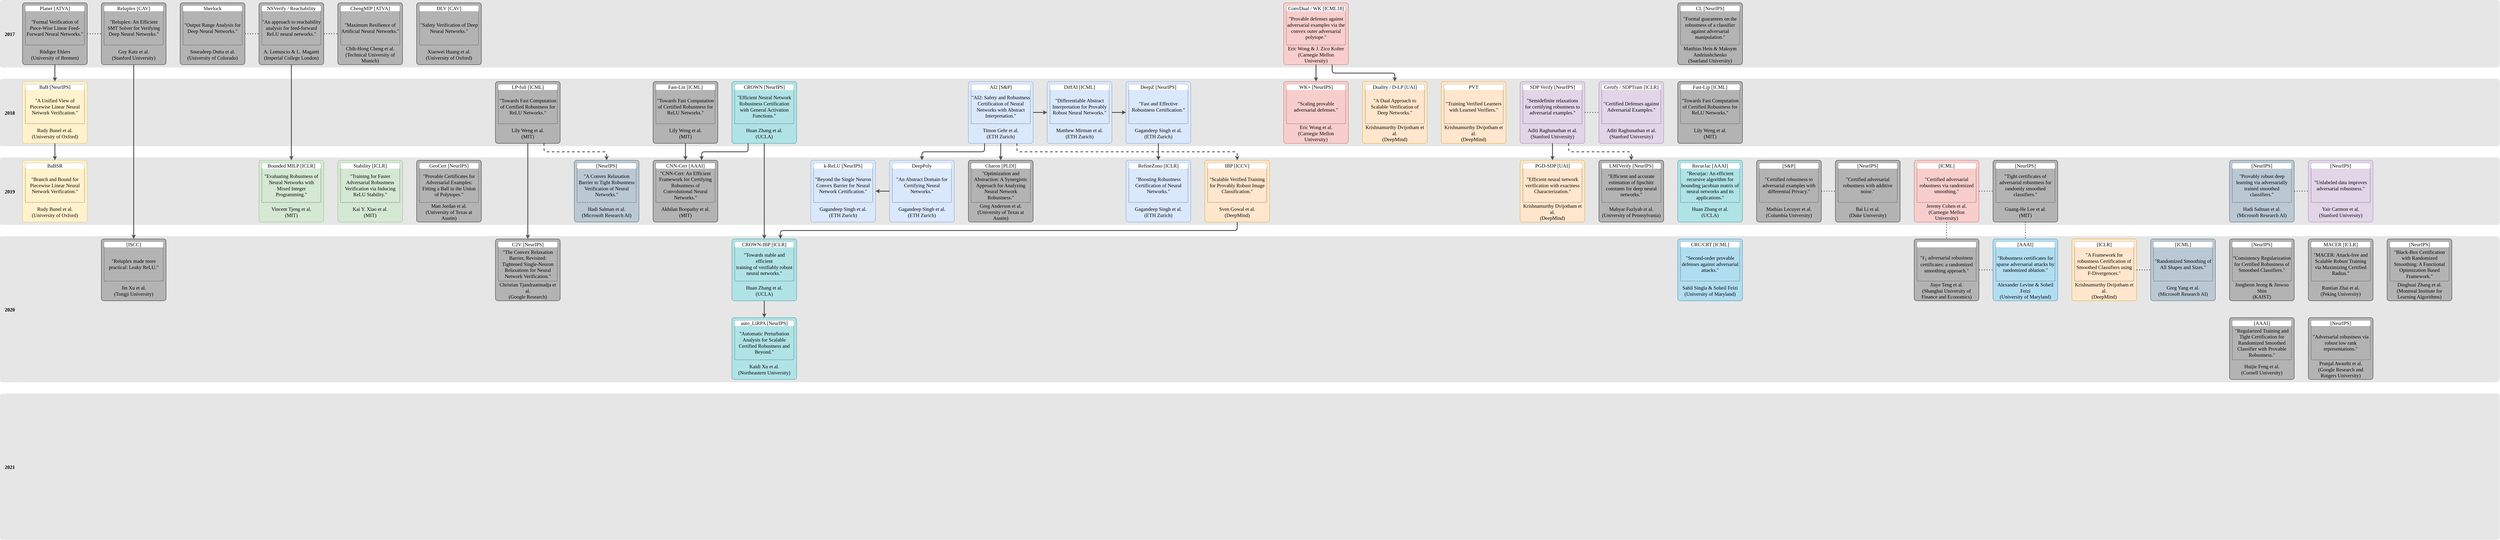 <mxfile version="15.3.0" type="github">
  <diagram id="7SA63HAvx1jWozJMohPs" name="Page-1">
    <mxGraphModel dx="1422" dy="780" grid="1" gridSize="10" guides="1" tooltips="1" connect="1" arrows="1" fold="1" page="1" pageScale="1" pageWidth="12000" pageHeight="3000" math="0" shadow="0">
      <root>
        <mxCell id="0" />
        <mxCell id="1" parent="0" />
        <mxCell id="kZ6u3BH4I5gmzjGOUQQB-4" value="" style="edgeStyle=orthogonalEdgeStyle;orthogonalLoop=1;jettySize=auto;html=1;sketch=0;" parent="1" edge="1">
          <mxGeometry relative="1" as="geometry">
            <mxPoint x="520" y="250" as="targetPoint" />
          </mxGeometry>
        </mxCell>
        <mxCell id="kZ6u3BH4I5gmzjGOUQQB-6" value="" style="edgeStyle=orthogonalEdgeStyle;rounded=0;sketch=0;orthogonalLoop=1;jettySize=auto;html=1;" parent="1" edge="1">
          <mxGeometry relative="1" as="geometry">
            <mxPoint x="520" y="310" as="sourcePoint" />
          </mxGeometry>
        </mxCell>
        <mxCell id="kZ6u3BH4I5gmzjGOUQQB-7" value="" style="rounded=1;whiteSpace=wrap;html=1;fillColor=#E6E6E6;strokeColor=none;arcSize=4;" parent="1" vertex="1">
          <mxGeometry x="90" y="40" width="8830" height="240" as="geometry" />
        </mxCell>
        <mxCell id="kZ6u3BH4I5gmzjGOUQQB-9" value="" style="rounded=1;whiteSpace=wrap;html=1;fillColor=#B3B3B3;arcSize=4;" parent="1" vertex="1">
          <mxGeometry x="120" y="50" width="230" height="220" as="geometry" />
        </mxCell>
        <mxCell id="kZ6u3BH4I5gmzjGOUQQB-1" value="&lt;font face=&quot;Times New Roman&quot;&gt;&lt;b&gt;&lt;font style=&quot;font-size: 24px&quot;&gt;&lt;font style=&quot;font-size: 18px&quot;&gt;2017&lt;/font&gt;&lt;/font&gt;&lt;/b&gt;&lt;/font&gt;" style="whiteSpace=wrap;html=1;rounded=1;fillColor=#E6E6E6;strokeColor=none;arcSize=11;" parent="1" vertex="1">
          <mxGeometry x="40" y="40" width="70" height="240" as="geometry" />
        </mxCell>
        <mxCell id="8ZuE6UymOt83okC72A94-3" value="" style="rounded=1;whiteSpace=wrap;html=1;fillColor=none;dashed=1;arcSize=2;" parent="1" vertex="1">
          <mxGeometry x="130" y="60" width="210" height="140" as="geometry" />
        </mxCell>
        <mxCell id="kZ6u3BH4I5gmzjGOUQQB-10" value="&lt;div&gt;&lt;font style=&quot;font-size: 18px&quot; face=&quot;Times New Roman&quot;&gt;Planet [ATVA]&lt;br&gt;&lt;/font&gt;&lt;/div&gt;" style="rounded=1;whiteSpace=wrap;html=1;fillColor=#FFFFFF;strokeColor=none;" parent="1" vertex="1">
          <mxGeometry x="130" y="60" width="210" height="20" as="geometry" />
        </mxCell>
        <mxCell id="kZ6u3BH4I5gmzjGOUQQB-11" value="&lt;div&gt;&lt;font style=&quot;font-size: 18px&quot; face=&quot;Times New Roman&quot;&gt;&quot;Formal Verification of Piece-Wise Linear Feed-Forward Neural Networks.&quot;&lt;/font&gt;&lt;br&gt;&lt;/div&gt;" style="rounded=1;whiteSpace=wrap;html=1;fillColor=none;strokeColor=none;" parent="1" vertex="1">
          <mxGeometry x="130" y="90" width="210" height="100" as="geometry" />
        </mxCell>
        <mxCell id="8ZuE6UymOt83okC72A94-2" value="&lt;div&gt;&lt;font style=&quot;font-size: 18px&quot; face=&quot;Times New Roman&quot;&gt;Rüdiger Ehlers&lt;/font&gt;&lt;/div&gt;&lt;div&gt;&lt;font style=&quot;font-size: 18px&quot; face=&quot;Times New Roman&quot;&gt;(University of Bremen)&lt;br&gt;&lt;/font&gt;&lt;/div&gt;" style="rounded=1;whiteSpace=wrap;html=1;fillColor=none;strokeColor=none;" parent="1" vertex="1">
          <mxGeometry x="130" y="210" width="210" height="50" as="geometry" />
        </mxCell>
        <mxCell id="8ZuE6UymOt83okC72A94-14" value="" style="rounded=1;whiteSpace=wrap;html=1;fillColor=#E6E6E6;strokeColor=none;arcSize=4;" parent="1" vertex="1">
          <mxGeometry x="60" y="320" width="8860" height="240" as="geometry" />
        </mxCell>
        <mxCell id="8ZuE6UymOt83okC72A94-15" value="&lt;font face=&quot;Times New Roman&quot;&gt;&lt;b&gt;&lt;font style=&quot;font-size: 24px&quot;&gt;&lt;font style=&quot;font-size: 18px&quot;&gt;2018&lt;/font&gt;&lt;/font&gt;&lt;/b&gt;&lt;/font&gt;" style="whiteSpace=wrap;html=1;rounded=1;fillColor=#E6E6E6;strokeColor=none;arcSize=11;" parent="1" vertex="1">
          <mxGeometry x="40" y="320" width="70" height="240" as="geometry" />
        </mxCell>
        <mxCell id="8ZuE6UymOt83okC72A94-16" value="" style="rounded=1;whiteSpace=wrap;html=1;fillColor=#E6E6E6;strokeColor=none;arcSize=4;" parent="1" vertex="1">
          <mxGeometry x="90" y="600" width="8830" height="240" as="geometry" />
        </mxCell>
        <mxCell id="8ZuE6UymOt83okC72A94-17" value="&lt;font face=&quot;Times New Roman&quot;&gt;&lt;b&gt;&lt;font style=&quot;font-size: 24px&quot;&gt;&lt;font style=&quot;font-size: 18px&quot;&gt;2019&lt;/font&gt;&lt;/font&gt;&lt;/b&gt;&lt;/font&gt;" style="whiteSpace=wrap;html=1;rounded=1;fillColor=#E6E6E6;strokeColor=none;arcSize=11;" parent="1" vertex="1">
          <mxGeometry x="40" y="600" width="70" height="240" as="geometry" />
        </mxCell>
        <mxCell id="8ZuE6UymOt83okC72A94-18" value="" style="rounded=1;whiteSpace=wrap;html=1;fillColor=#E6E6E6;strokeColor=none;arcSize=3;" parent="1" vertex="1">
          <mxGeometry x="90" y="880" width="8830" height="520" as="geometry" />
        </mxCell>
        <mxCell id="8ZuE6UymOt83okC72A94-22" value="" style="rounded=1;whiteSpace=wrap;html=1;fillColor=#fff2cc;arcSize=4;strokeColor=#d6b656;" parent="1" vertex="1">
          <mxGeometry x="120" y="330" width="230" height="220" as="geometry" />
        </mxCell>
        <mxCell id="8ZuE6UymOt83okC72A94-23" value="" style="rounded=1;whiteSpace=wrap;html=1;fillColor=none;dashed=1;arcSize=2;" parent="1" vertex="1">
          <mxGeometry x="130" y="340" width="210" height="140" as="geometry" />
        </mxCell>
        <mxCell id="8ZuE6UymOt83okC72A94-24" value="&lt;div&gt;&lt;font style=&quot;font-size: 18px&quot; face=&quot;Times New Roman&quot;&gt;BaB [NeurIPS]&lt;br&gt;&lt;/font&gt;&lt;/div&gt;" style="rounded=1;whiteSpace=wrap;html=1;fillColor=#FFFFFF;strokeColor=none;" parent="1" vertex="1">
          <mxGeometry x="130" y="340" width="210" height="20" as="geometry" />
        </mxCell>
        <mxCell id="8ZuE6UymOt83okC72A94-25" value="&lt;div&gt;&lt;font style=&quot;font-size: 18px&quot; face=&quot;Times New Roman&quot;&gt;&quot;A Unified View of Piecewise Linear Neural Network Verification.&quot;&lt;/font&gt;&lt;br&gt;&lt;/div&gt;" style="rounded=1;whiteSpace=wrap;html=1;fillColor=none;strokeColor=none;" parent="1" vertex="1">
          <mxGeometry x="130" y="370" width="210" height="100" as="geometry" />
        </mxCell>
        <mxCell id="8ZuE6UymOt83okC72A94-26" value="&lt;div&gt;&lt;font style=&quot;font-size: 18px&quot; face=&quot;Times New Roman&quot;&gt;Rudy Bunel et al.&lt;/font&gt;&lt;/div&gt;&lt;div&gt;&lt;font style=&quot;font-size: 18px&quot; face=&quot;Times New Roman&quot;&gt;(University of Oxford)&lt;br&gt;&lt;/font&gt;&lt;/div&gt;" style="rounded=1;whiteSpace=wrap;html=1;fillColor=none;strokeColor=none;" parent="1" vertex="1">
          <mxGeometry x="130" y="490" width="210" height="50" as="geometry" />
        </mxCell>
        <mxCell id="8ZuE6UymOt83okC72A94-27" value="" style="rounded=1;whiteSpace=wrap;html=1;fillColor=#fff2cc;arcSize=4;strokeColor=#d6b656;" parent="1" vertex="1">
          <mxGeometry x="120" y="610" width="230" height="220" as="geometry" />
        </mxCell>
        <mxCell id="8ZuE6UymOt83okC72A94-28" value="" style="rounded=1;whiteSpace=wrap;html=1;fillColor=none;dashed=1;arcSize=2;" parent="1" vertex="1">
          <mxGeometry x="130" y="620" width="210" height="140" as="geometry" />
        </mxCell>
        <mxCell id="8ZuE6UymOt83okC72A94-29" value="&lt;div&gt;&lt;font style=&quot;font-size: 18px&quot; face=&quot;Times New Roman&quot;&gt;BaBSR&lt;br&gt;&lt;/font&gt;&lt;/div&gt;" style="rounded=1;whiteSpace=wrap;html=1;fillColor=#FFFFFF;strokeColor=none;" parent="1" vertex="1">
          <mxGeometry x="130" y="620" width="210" height="20" as="geometry" />
        </mxCell>
        <mxCell id="8ZuE6UymOt83okC72A94-30" value="&lt;div&gt;&lt;font style=&quot;font-size: 18px&quot; face=&quot;Times New Roman&quot;&gt;&quot;Branch and Bound for Piecewise Linear Neural Network Verification.&quot;&lt;/font&gt;&lt;br&gt;&lt;/div&gt;" style="rounded=1;whiteSpace=wrap;html=1;fillColor=none;strokeColor=none;" parent="1" vertex="1">
          <mxGeometry x="130" y="650" width="210" height="100" as="geometry" />
        </mxCell>
        <mxCell id="8ZuE6UymOt83okC72A94-31" value="&lt;div&gt;&lt;font style=&quot;font-size: 18px&quot; face=&quot;Times New Roman&quot;&gt;Rudy Bunel et al.&lt;/font&gt;&lt;/div&gt;&lt;div&gt;&lt;font style=&quot;font-size: 18px&quot; face=&quot;Times New Roman&quot;&gt;(University of Oxford)&lt;br&gt;&lt;/font&gt;&lt;/div&gt;" style="rounded=1;whiteSpace=wrap;html=1;fillColor=none;strokeColor=none;" parent="1" vertex="1">
          <mxGeometry x="130" y="770" width="210" height="50" as="geometry" />
        </mxCell>
        <mxCell id="8ZuE6UymOt83okC72A94-32" style="edgeStyle=orthogonalEdgeStyle;rounded=1;orthogonalLoop=1;jettySize=auto;html=1;exitX=0.5;exitY=1;exitDx=0;exitDy=0;entryX=0.5;entryY=0;entryDx=0;entryDy=0;strokeColor=#4D4D4D;strokeWidth=3;" parent="1" source="kZ6u3BH4I5gmzjGOUQQB-9" target="8ZuE6UymOt83okC72A94-22" edge="1">
          <mxGeometry relative="1" as="geometry" />
        </mxCell>
        <mxCell id="8ZuE6UymOt83okC72A94-33" style="edgeStyle=orthogonalEdgeStyle;rounded=1;orthogonalLoop=1;jettySize=auto;html=1;exitX=0.5;exitY=1;exitDx=0;exitDy=0;entryX=0.5;entryY=0;entryDx=0;entryDy=0;strokeColor=#4D4D4D;strokeWidth=3;" parent="1" source="8ZuE6UymOt83okC72A94-22" target="8ZuE6UymOt83okC72A94-27" edge="1">
          <mxGeometry relative="1" as="geometry">
            <mxPoint x="245" y="280" as="sourcePoint" />
            <mxPoint x="245" y="340" as="targetPoint" />
          </mxGeometry>
        </mxCell>
        <mxCell id="8ZuE6UymOt83okC72A94-34" value="" style="rounded=1;whiteSpace=wrap;html=1;fillColor=#B3B3B3;arcSize=4;" parent="1" vertex="1">
          <mxGeometry x="400" y="50" width="230" height="220" as="geometry" />
        </mxCell>
        <mxCell id="8ZuE6UymOt83okC72A94-35" value="" style="rounded=1;whiteSpace=wrap;html=1;fillColor=none;dashed=1;arcSize=2;" parent="1" vertex="1">
          <mxGeometry x="410" y="60" width="210" height="140" as="geometry" />
        </mxCell>
        <mxCell id="8ZuE6UymOt83okC72A94-36" value="&lt;div&gt;&lt;font style=&quot;font-size: 18px&quot; face=&quot;Times New Roman&quot;&gt;&lt;font style=&quot;font-size: 18px&quot; face=&quot;Times New Roman&quot;&gt;Reluplex&lt;/font&gt; [CAV]&lt;br&gt;&lt;/font&gt;&lt;/div&gt;" style="rounded=1;whiteSpace=wrap;html=1;fillColor=#FFFFFF;strokeColor=none;" parent="1" vertex="1">
          <mxGeometry x="410" y="60" width="210" height="20" as="geometry" />
        </mxCell>
        <mxCell id="8ZuE6UymOt83okC72A94-37" value="&lt;div&gt;&lt;font style=&quot;font-size: 18px&quot; face=&quot;Times New Roman&quot;&gt;&quot;Reluplex: An Efficient SMT Solver for Verifying Deep Neural Networks.&quot;&lt;/font&gt;&lt;br&gt;&lt;/div&gt;" style="rounded=1;whiteSpace=wrap;html=1;fillColor=none;strokeColor=none;" parent="1" vertex="1">
          <mxGeometry x="410" y="90" width="210" height="100" as="geometry" />
        </mxCell>
        <mxCell id="8ZuE6UymOt83okC72A94-38" value="&lt;div&gt;&lt;font style=&quot;font-size: 18px&quot; face=&quot;Times New Roman&quot;&gt;Guy Katz et al.&lt;br&gt;(Stanford University)&lt;br&gt;&lt;/font&gt;&lt;/div&gt;" style="rounded=1;whiteSpace=wrap;html=1;fillColor=none;strokeColor=none;" parent="1" vertex="1">
          <mxGeometry x="410" y="210" width="210" height="50" as="geometry" />
        </mxCell>
        <mxCell id="8ZuE6UymOt83okC72A94-39" value="" style="rounded=1;whiteSpace=wrap;html=1;fillColor=#B3B3B3;arcSize=4;" parent="1" vertex="1">
          <mxGeometry x="680" y="50" width="230" height="220" as="geometry" />
        </mxCell>
        <mxCell id="8ZuE6UymOt83okC72A94-40" value="" style="rounded=1;whiteSpace=wrap;html=1;fillColor=none;dashed=1;arcSize=2;" parent="1" vertex="1">
          <mxGeometry x="690" y="60" width="210" height="140" as="geometry" />
        </mxCell>
        <mxCell id="8ZuE6UymOt83okC72A94-41" value="&lt;div&gt;&lt;font style=&quot;font-size: 18px&quot; face=&quot;Times New Roman&quot;&gt;Sherlock&lt;br&gt;&lt;/font&gt;&lt;/div&gt;" style="rounded=1;whiteSpace=wrap;html=1;fillColor=#FFFFFF;strokeColor=none;" parent="1" vertex="1">
          <mxGeometry x="690" y="60" width="210" height="20" as="geometry" />
        </mxCell>
        <mxCell id="8ZuE6UymOt83okC72A94-42" value="&lt;div&gt;&lt;font style=&quot;font-size: 18px&quot; face=&quot;Times New Roman&quot;&gt;&quot;Output Range Analysis for Deep Neural Networks.&quot;&lt;/font&gt;&lt;br&gt;&lt;/div&gt;" style="rounded=1;whiteSpace=wrap;html=1;fillColor=none;strokeColor=none;" parent="1" vertex="1">
          <mxGeometry x="690" y="90" width="210" height="100" as="geometry" />
        </mxCell>
        <mxCell id="8ZuE6UymOt83okC72A94-43" value="&lt;div&gt;&lt;font style=&quot;font-size: 18px&quot; face=&quot;Times New Roman&quot;&gt;Souradeep Dutta et al.&lt;/font&gt;&lt;/div&gt;&lt;div&gt;&lt;font style=&quot;font-size: 18px&quot; face=&quot;Times New Roman&quot;&gt;(University of Colorado)&lt;br&gt;&lt;/font&gt;&lt;/div&gt;" style="rounded=1;whiteSpace=wrap;html=1;fillColor=none;strokeColor=none;" parent="1" vertex="1">
          <mxGeometry x="690" y="210" width="210" height="50" as="geometry" />
        </mxCell>
        <mxCell id="8ZuE6UymOt83okC72A94-44" value="" style="rounded=1;whiteSpace=wrap;html=1;fillColor=#B3B3B3;arcSize=4;" parent="1" vertex="1">
          <mxGeometry x="960" y="50" width="230" height="220" as="geometry" />
        </mxCell>
        <mxCell id="8ZuE6UymOt83okC72A94-45" value="" style="rounded=1;whiteSpace=wrap;html=1;fillColor=none;dashed=1;arcSize=2;" parent="1" vertex="1">
          <mxGeometry x="970" y="60" width="210" height="140" as="geometry" />
        </mxCell>
        <mxCell id="8ZuE6UymOt83okC72A94-46" value="&lt;div&gt;&lt;font style=&quot;font-size: 18px&quot; face=&quot;Times New Roman&quot;&gt;NSVerify / Reachability&lt;br&gt;&lt;/font&gt;&lt;/div&gt;" style="rounded=1;whiteSpace=wrap;html=1;fillColor=#FFFFFF;strokeColor=none;" parent="1" vertex="1">
          <mxGeometry x="970" y="60" width="210" height="20" as="geometry" />
        </mxCell>
        <mxCell id="8ZuE6UymOt83okC72A94-47" value="&lt;div&gt;&lt;font style=&quot;font-size: 18px&quot; face=&quot;Times New Roman&quot;&gt;&quot;An approach to reachability analysis for feed-forward ReLU neural networks.&quot;&lt;/font&gt;&lt;br&gt;&lt;/div&gt;" style="rounded=1;whiteSpace=wrap;html=1;fillColor=none;strokeColor=none;" parent="1" vertex="1">
          <mxGeometry x="970" y="90" width="210" height="100" as="geometry" />
        </mxCell>
        <mxCell id="8ZuE6UymOt83okC72A94-48" value="&lt;div&gt;&lt;font style=&quot;font-size: 18px&quot; face=&quot;Times New Roman&quot;&gt;A. Lomuscio &amp;amp; L. Maganti&lt;/font&gt;&lt;/div&gt;&lt;div&gt;&lt;font style=&quot;font-size: 18px&quot; face=&quot;Times New Roman&quot;&gt;(Imperial College London)&lt;br&gt;&lt;/font&gt;&lt;/div&gt;" style="rounded=1;whiteSpace=wrap;html=1;fillColor=none;strokeColor=none;" parent="1" vertex="1">
          <mxGeometry x="970" y="210" width="210" height="50" as="geometry" />
        </mxCell>
        <mxCell id="8ZuE6UymOt83okC72A94-49" value="" style="rounded=1;whiteSpace=wrap;html=1;fillColor=#B3B3B3;arcSize=4;" parent="1" vertex="1">
          <mxGeometry x="1240" y="50" width="230" height="220" as="geometry" />
        </mxCell>
        <mxCell id="8ZuE6UymOt83okC72A94-50" value="" style="rounded=1;whiteSpace=wrap;html=1;fillColor=none;dashed=1;arcSize=2;" parent="1" vertex="1">
          <mxGeometry x="1250" y="60" width="210" height="140" as="geometry" />
        </mxCell>
        <mxCell id="8ZuE6UymOt83okC72A94-51" value="&lt;div&gt;&lt;font style=&quot;font-size: 18px&quot; face=&quot;Times New Roman&quot;&gt;ChengMIP [ATVA]&lt;br&gt;&lt;/font&gt;&lt;/div&gt;" style="rounded=1;whiteSpace=wrap;html=1;fillColor=#FFFFFF;strokeColor=none;" parent="1" vertex="1">
          <mxGeometry x="1250" y="60" width="210" height="20" as="geometry" />
        </mxCell>
        <mxCell id="8ZuE6UymOt83okC72A94-52" value="&lt;div&gt;&lt;font style=&quot;font-size: 18px&quot; face=&quot;Times New Roman&quot;&gt;&quot;Maximum Resilience of Artificial Neural Networks.&quot;&lt;/font&gt;&lt;br&gt;&lt;/div&gt;" style="rounded=1;whiteSpace=wrap;html=1;fillColor=none;strokeColor=none;" parent="1" vertex="1">
          <mxGeometry x="1250" y="90" width="210" height="100" as="geometry" />
        </mxCell>
        <mxCell id="8ZuE6UymOt83okC72A94-53" value="&lt;div&gt;&lt;font style=&quot;font-size: 18px&quot; face=&quot;Times New Roman&quot;&gt;Chih-Hong Cheng et al.&lt;/font&gt;&lt;/div&gt;&lt;div&gt;&lt;font style=&quot;font-size: 18px&quot; face=&quot;Times New Roman&quot;&gt;(Technical University of Munich)&lt;br&gt;&lt;/font&gt;&lt;/div&gt;" style="rounded=1;whiteSpace=wrap;html=1;fillColor=none;strokeColor=none;" parent="1" vertex="1">
          <mxGeometry x="1250" y="210" width="210" height="50" as="geometry" />
        </mxCell>
        <mxCell id="8ZuE6UymOt83okC72A94-59" value="" style="rounded=1;whiteSpace=wrap;html=1;fillColor=#d5e8d4;arcSize=4;strokeColor=#82b366;" parent="1" vertex="1">
          <mxGeometry x="960" y="610" width="230" height="220" as="geometry" />
        </mxCell>
        <mxCell id="8ZuE6UymOt83okC72A94-60" value="" style="rounded=1;whiteSpace=wrap;html=1;fillColor=none;dashed=1;arcSize=2;" parent="1" vertex="1">
          <mxGeometry x="970" y="620" width="210" height="140" as="geometry" />
        </mxCell>
        <mxCell id="8ZuE6UymOt83okC72A94-61" value="&lt;div&gt;&lt;font style=&quot;font-size: 18px&quot; face=&quot;Times New Roman&quot;&gt;Bounded MILP [ICLR]&lt;br&gt;&lt;/font&gt;&lt;/div&gt;" style="rounded=1;whiteSpace=wrap;html=1;fillColor=#FFFFFF;strokeColor=none;" parent="1" vertex="1">
          <mxGeometry x="970" y="620" width="210" height="20" as="geometry" />
        </mxCell>
        <mxCell id="8ZuE6UymOt83okC72A94-62" value="&lt;div&gt;&lt;font style=&quot;font-size: 18px&quot; face=&quot;Times New Roman&quot;&gt;&quot;Evaluating Robustness of Neural Networks with Mixed Integer Programming.&quot;&lt;/font&gt;&lt;br&gt;&lt;/div&gt;" style="rounded=1;whiteSpace=wrap;html=1;fillColor=none;strokeColor=none;" parent="1" vertex="1">
          <mxGeometry x="970" y="650" width="210" height="100" as="geometry" />
        </mxCell>
        <mxCell id="8ZuE6UymOt83okC72A94-63" value="&lt;div&gt;&lt;font style=&quot;font-size: 18px&quot; face=&quot;Times New Roman&quot;&gt;Vincent Tjeng et al.&lt;/font&gt;&lt;/div&gt;&lt;div&gt;&lt;font style=&quot;font-size: 18px&quot; face=&quot;Times New Roman&quot;&gt;(MIT)&lt;br&gt;&lt;/font&gt;&lt;/div&gt;" style="rounded=1;whiteSpace=wrap;html=1;fillColor=none;strokeColor=none;" parent="1" vertex="1">
          <mxGeometry x="970" y="770" width="210" height="50" as="geometry" />
        </mxCell>
        <mxCell id="8ZuE6UymOt83okC72A94-64" style="edgeStyle=orthogonalEdgeStyle;rounded=1;orthogonalLoop=1;jettySize=auto;html=1;strokeColor=#4D4D4D;strokeWidth=3;exitX=0.5;exitY=1;exitDx=0;exitDy=0;entryX=0.5;entryY=0;entryDx=0;entryDy=0;" parent="1" source="8ZuE6UymOt83okC72A94-44" target="8ZuE6UymOt83okC72A94-59" edge="1">
          <mxGeometry relative="1" as="geometry">
            <mxPoint x="1006" y="290" as="sourcePoint" />
            <mxPoint x="245" y="340" as="targetPoint" />
          </mxGeometry>
        </mxCell>
        <mxCell id="8ZuE6UymOt83okC72A94-65" style="edgeStyle=orthogonalEdgeStyle;rounded=1;orthogonalLoop=1;jettySize=auto;html=1;exitX=1;exitY=0.5;exitDx=0;exitDy=0;entryX=0;entryY=0.5;entryDx=0;entryDy=0;strokeColor=#4D4D4D;strokeWidth=3;endArrow=none;endFill=0;dashed=1;dashPattern=1 2;" parent="1" source="8ZuE6UymOt83okC72A94-39" target="8ZuE6UymOt83okC72A94-44" edge="1">
          <mxGeometry relative="1" as="geometry">
            <mxPoint x="245" y="280" as="sourcePoint" />
            <mxPoint x="245" y="340" as="targetPoint" />
          </mxGeometry>
        </mxCell>
        <mxCell id="8ZuE6UymOt83okC72A94-66" style="edgeStyle=orthogonalEdgeStyle;rounded=1;orthogonalLoop=1;jettySize=auto;html=1;exitX=1;exitY=0.5;exitDx=0;exitDy=0;entryX=0;entryY=0.5;entryDx=0;entryDy=0;strokeColor=#4D4D4D;strokeWidth=3;endArrow=none;endFill=0;dashed=1;dashPattern=1 2;" parent="1" source="8ZuE6UymOt83okC72A94-44" target="8ZuE6UymOt83okC72A94-49" edge="1">
          <mxGeometry relative="1" as="geometry">
            <mxPoint x="920" y="170" as="sourcePoint" />
            <mxPoint x="970" y="170" as="targetPoint" />
          </mxGeometry>
        </mxCell>
        <mxCell id="8ZuE6UymOt83okC72A94-67" style="edgeStyle=orthogonalEdgeStyle;rounded=1;orthogonalLoop=1;jettySize=auto;html=1;exitX=1;exitY=0.5;exitDx=0;exitDy=0;strokeColor=#4D4D4D;strokeWidth=3;endArrow=none;endFill=0;dashed=1;dashPattern=1 2;entryX=0;entryY=0.5;entryDx=0;entryDy=0;" parent="1" source="kZ6u3BH4I5gmzjGOUQQB-9" target="8ZuE6UymOt83okC72A94-34" edge="1">
          <mxGeometry relative="1" as="geometry">
            <mxPoint x="930" y="180" as="sourcePoint" />
            <mxPoint x="590" y="290" as="targetPoint" />
          </mxGeometry>
        </mxCell>
        <mxCell id="8ZuE6UymOt83okC72A94-68" value="" style="rounded=1;whiteSpace=wrap;html=1;fillColor=#B3B3B3;arcSize=4;" parent="1" vertex="1">
          <mxGeometry x="1520" y="50" width="230" height="220" as="geometry" />
        </mxCell>
        <mxCell id="8ZuE6UymOt83okC72A94-69" value="" style="rounded=1;whiteSpace=wrap;html=1;fillColor=none;dashed=1;arcSize=2;" parent="1" vertex="1">
          <mxGeometry x="1530" y="60" width="210" height="140" as="geometry" />
        </mxCell>
        <mxCell id="8ZuE6UymOt83okC72A94-70" value="&lt;div&gt;&lt;font style=&quot;font-size: 18px&quot; face=&quot;Times New Roman&quot;&gt;DLV [CAV]&lt;br&gt;&lt;/font&gt;&lt;/div&gt;" style="rounded=1;whiteSpace=wrap;html=1;fillColor=#FFFFFF;strokeColor=none;" parent="1" vertex="1">
          <mxGeometry x="1530" y="60" width="210" height="20" as="geometry" />
        </mxCell>
        <mxCell id="8ZuE6UymOt83okC72A94-71" value="&lt;div&gt;&lt;font style=&quot;font-size: 18px&quot; face=&quot;Times New Roman&quot;&gt;&quot;Safety Verification of Deep Neural Networks.&quot;&lt;/font&gt;&lt;br&gt;&lt;/div&gt;" style="rounded=1;whiteSpace=wrap;html=1;fillColor=none;strokeColor=none;" parent="1" vertex="1">
          <mxGeometry x="1530" y="90" width="210" height="100" as="geometry" />
        </mxCell>
        <mxCell id="8ZuE6UymOt83okC72A94-72" value="&lt;div&gt;&lt;font style=&quot;font-size: 18px&quot; face=&quot;Times New Roman&quot;&gt;Xiaowei Huang et al.&lt;/font&gt;&lt;/div&gt;&lt;div&gt;&lt;font style=&quot;font-size: 18px&quot; face=&quot;Times New Roman&quot;&gt;(University of Oxford)&lt;br&gt;&lt;/font&gt;&lt;/div&gt;" style="rounded=1;whiteSpace=wrap;html=1;fillColor=none;strokeColor=none;" parent="1" vertex="1">
          <mxGeometry x="1530" y="210" width="210" height="50" as="geometry" />
        </mxCell>
        <mxCell id="8ZuE6UymOt83okC72A94-73" value="" style="rounded=1;whiteSpace=wrap;html=1;fillColor=#B3B3B3;arcSize=4;" parent="1" vertex="1">
          <mxGeometry x="1520" y="610" width="230" height="220" as="geometry" />
        </mxCell>
        <mxCell id="8ZuE6UymOt83okC72A94-74" value="" style="rounded=1;whiteSpace=wrap;html=1;fillColor=none;dashed=1;arcSize=2;" parent="1" vertex="1">
          <mxGeometry x="1530" y="620" width="210" height="140" as="geometry" />
        </mxCell>
        <mxCell id="8ZuE6UymOt83okC72A94-75" value="&lt;div&gt;&lt;font style=&quot;font-size: 18px&quot; face=&quot;Times New Roman&quot;&gt;GeoCert [&lt;/font&gt;&lt;font style=&quot;font-size: 18px&quot; face=&quot;Times New Roman&quot;&gt;&lt;font style=&quot;font-size: 18px&quot; face=&quot;Times New Roman&quot;&gt;NeurIPS&lt;/font&gt;]&lt;br&gt;&lt;/font&gt;&lt;/div&gt;" style="rounded=1;whiteSpace=wrap;html=1;fillColor=#FFFFFF;strokeColor=none;" parent="1" vertex="1">
          <mxGeometry x="1530" y="620" width="210" height="20" as="geometry" />
        </mxCell>
        <mxCell id="8ZuE6UymOt83okC72A94-76" value="&lt;div&gt;&lt;font style=&quot;font-size: 18px&quot; face=&quot;Times New Roman&quot;&gt;&quot;Provable Certificates for Adversarial Examples: Fitting a Ball in the Union of Polytopes.&quot;&lt;/font&gt;&lt;br&gt;&lt;/div&gt;" style="rounded=1;whiteSpace=wrap;html=1;fillColor=none;strokeColor=none;" parent="1" vertex="1">
          <mxGeometry x="1530" y="650" width="210" height="100" as="geometry" />
        </mxCell>
        <mxCell id="8ZuE6UymOt83okC72A94-77" value="&lt;div&gt;&lt;font style=&quot;font-size: 18px&quot; face=&quot;Times New Roman&quot;&gt;Matt Jordan et al.&lt;/font&gt;&lt;/div&gt;&lt;div&gt;&lt;font style=&quot;font-size: 18px&quot; face=&quot;Times New Roman&quot;&gt;(University of Texas at Austin)&lt;br&gt;&lt;/font&gt;&lt;/div&gt;" style="rounded=1;whiteSpace=wrap;html=1;fillColor=none;strokeColor=none;" parent="1" vertex="1">
          <mxGeometry x="1530" y="770" width="210" height="50" as="geometry" />
        </mxCell>
        <mxCell id="8ZuE6UymOt83okC72A94-78" value="" style="rounded=1;whiteSpace=wrap;html=1;fillColor=#B3B3B3;arcSize=4;" parent="1" vertex="1">
          <mxGeometry x="1800" y="330" width="230" height="220" as="geometry" />
        </mxCell>
        <mxCell id="8ZuE6UymOt83okC72A94-79" value="" style="rounded=1;whiteSpace=wrap;html=1;fillColor=none;dashed=1;arcSize=2;" parent="1" vertex="1">
          <mxGeometry x="1810" y="340" width="210" height="140" as="geometry" />
        </mxCell>
        <mxCell id="8ZuE6UymOt83okC72A94-80" value="&lt;div&gt;&lt;font style=&quot;font-size: 18px&quot; face=&quot;Times New Roman&quot;&gt;LP-full [ICML]&lt;br&gt;&lt;/font&gt;&lt;/div&gt;" style="rounded=1;whiteSpace=wrap;html=1;fillColor=#FFFFFF;strokeColor=none;" parent="1" vertex="1">
          <mxGeometry x="1810" y="340" width="210" height="20" as="geometry" />
        </mxCell>
        <mxCell id="8ZuE6UymOt83okC72A94-81" value="&lt;div&gt;&lt;font style=&quot;font-size: 18px&quot; face=&quot;Times New Roman&quot;&gt;&quot;Towards Fast Computation of Certified Robustness for ReLU Networks.&quot;&lt;/font&gt;&lt;br&gt;&lt;/div&gt;" style="rounded=1;whiteSpace=wrap;html=1;fillColor=none;strokeColor=none;" parent="1" vertex="1">
          <mxGeometry x="1810" y="370" width="210" height="100" as="geometry" />
        </mxCell>
        <mxCell id="8ZuE6UymOt83okC72A94-82" value="&lt;div&gt;&lt;font style=&quot;font-size: 18px&quot; face=&quot;Times New Roman&quot;&gt;Lily Weng et al.&lt;/font&gt;&lt;/div&gt;&lt;div&gt;&lt;font style=&quot;font-size: 18px&quot; face=&quot;Times New Roman&quot;&gt;(MIT)&lt;br&gt;&lt;/font&gt;&lt;/div&gt;" style="rounded=1;whiteSpace=wrap;html=1;fillColor=none;strokeColor=none;" parent="1" vertex="1">
          <mxGeometry x="1810" y="490" width="210" height="50" as="geometry" />
        </mxCell>
        <mxCell id="8ZuE6UymOt83okC72A94-87" value="" style="rounded=1;whiteSpace=wrap;html=1;fillColor=#bac8d3;arcSize=4;strokeColor=#23445d;" parent="1" vertex="1">
          <mxGeometry x="2080" y="610" width="230" height="220" as="geometry" />
        </mxCell>
        <mxCell id="8ZuE6UymOt83okC72A94-88" value="" style="rounded=1;whiteSpace=wrap;html=1;fillColor=none;dashed=1;arcSize=2;" parent="1" vertex="1">
          <mxGeometry x="2090" y="620" width="210" height="140" as="geometry" />
        </mxCell>
        <mxCell id="8ZuE6UymOt83okC72A94-89" value="&lt;div&gt;&lt;font style=&quot;font-size: 18px&quot; face=&quot;Times New Roman&quot;&gt;[&lt;/font&gt;&lt;font style=&quot;font-size: 18px&quot; face=&quot;Times New Roman&quot;&gt;&lt;font style=&quot;font-size: 18px&quot; face=&quot;Times New Roman&quot;&gt;&lt;font style=&quot;font-size: 18px&quot; face=&quot;Times New Roman&quot;&gt;NeurIPS&lt;/font&gt;&lt;/font&gt;]&lt;br&gt;&lt;/font&gt;&lt;/div&gt;" style="rounded=1;whiteSpace=wrap;html=1;fillColor=#FFFFFF;strokeColor=none;" parent="1" vertex="1">
          <mxGeometry x="2090" y="620" width="210" height="20" as="geometry" />
        </mxCell>
        <mxCell id="8ZuE6UymOt83okC72A94-90" value="&lt;div&gt;&lt;font style=&quot;font-size: 18px&quot; face=&quot;Times New Roman&quot;&gt;&quot;A Convex Relaxation Barrier to Tight Robustness Verification of Neural Networks.&quot;&lt;/font&gt;&lt;br&gt;&lt;/div&gt;" style="rounded=1;whiteSpace=wrap;html=1;fillColor=none;strokeColor=none;" parent="1" vertex="1">
          <mxGeometry x="2090" y="650" width="210" height="100" as="geometry" />
        </mxCell>
        <mxCell id="8ZuE6UymOt83okC72A94-91" value="&lt;div&gt;&lt;font style=&quot;font-size: 18px&quot; face=&quot;Times New Roman&quot;&gt;Hadi Salman et al.&lt;/font&gt;&lt;/div&gt;&lt;div&gt;&lt;font style=&quot;font-size: 18px&quot; face=&quot;Times New Roman&quot;&gt;(Microsoft Research AI)&lt;br&gt;&lt;/font&gt;&lt;/div&gt;" style="rounded=1;whiteSpace=wrap;html=1;fillColor=none;strokeColor=none;" parent="1" vertex="1">
          <mxGeometry x="2090" y="770" width="210" height="50" as="geometry" />
        </mxCell>
        <mxCell id="8ZuE6UymOt83okC72A94-92" style="edgeStyle=orthogonalEdgeStyle;rounded=1;orthogonalLoop=1;jettySize=auto;html=1;strokeColor=#4D4D4D;strokeWidth=3;exitX=0.75;exitY=1;exitDx=0;exitDy=0;entryX=0.5;entryY=0;entryDx=0;entryDy=0;dashed=1;" parent="1" source="8ZuE6UymOt83okC72A94-78" target="8ZuE6UymOt83okC72A94-87" edge="1">
          <mxGeometry relative="1" as="geometry">
            <mxPoint x="930" y="580" as="sourcePoint" />
            <mxPoint x="245" y="620" as="targetPoint" />
          </mxGeometry>
        </mxCell>
        <mxCell id="8ZuE6UymOt83okC72A94-93" value="" style="rounded=1;whiteSpace=wrap;html=1;fillColor=#B3B3B3;arcSize=4;" parent="1" vertex="1">
          <mxGeometry x="1800" y="890" width="230" height="220" as="geometry" />
        </mxCell>
        <mxCell id="8ZuE6UymOt83okC72A94-94" value="" style="rounded=1;whiteSpace=wrap;html=1;fillColor=none;dashed=1;arcSize=2;" parent="1" vertex="1">
          <mxGeometry x="1810" y="900" width="210" height="140" as="geometry" />
        </mxCell>
        <mxCell id="8ZuE6UymOt83okC72A94-95" value="&lt;div&gt;&lt;font style=&quot;font-size: 18px&quot; face=&quot;Times New Roman&quot;&gt;C2V [&lt;/font&gt;&lt;font style=&quot;font-size: 18px&quot; face=&quot;Times New Roman&quot;&gt;&lt;font style=&quot;font-size: 18px&quot; face=&quot;Times New Roman&quot;&gt;&lt;font style=&quot;font-size: 18px&quot; face=&quot;Times New Roman&quot;&gt;&lt;font style=&quot;font-size: 18px&quot; face=&quot;Times New Roman&quot;&gt;NeurIPS&lt;/font&gt;&lt;/font&gt;&lt;/font&gt;]&lt;br&gt;&lt;/font&gt;&lt;/div&gt;" style="rounded=1;whiteSpace=wrap;html=1;fillColor=#FFFFFF;strokeColor=none;" parent="1" vertex="1">
          <mxGeometry x="1810" y="900" width="210" height="20" as="geometry" />
        </mxCell>
        <mxCell id="8ZuE6UymOt83okC72A94-96" value="&lt;div&gt;&lt;font style=&quot;font-size: 18px&quot; face=&quot;Times New Roman&quot;&gt;&quot;The Convex Relaxation Barrier, Revisited: Tightened Single-Neuron Relaxations for Neural Network Verification.&quot;&lt;/font&gt;&lt;br&gt;&lt;/div&gt;" style="rounded=1;whiteSpace=wrap;html=1;fillColor=none;strokeColor=none;" parent="1" vertex="1">
          <mxGeometry x="1810" y="930" width="210" height="100" as="geometry" />
        </mxCell>
        <mxCell id="8ZuE6UymOt83okC72A94-97" value="&lt;div&gt;&lt;font style=&quot;font-size: 18px&quot; face=&quot;Times New Roman&quot;&gt;Christian Tjandraatmadja et al.&lt;/font&gt;&lt;/div&gt;&lt;div&gt;&lt;font style=&quot;font-size: 18px&quot; face=&quot;Times New Roman&quot;&gt;(Google Research)&lt;br&gt;&lt;/font&gt;&lt;/div&gt;" style="rounded=1;whiteSpace=wrap;html=1;fillColor=none;strokeColor=none;" parent="1" vertex="1">
          <mxGeometry x="1810" y="1050" width="210" height="50" as="geometry" />
        </mxCell>
        <mxCell id="8ZuE6UymOt83okC72A94-98" style="edgeStyle=orthogonalEdgeStyle;rounded=1;orthogonalLoop=1;jettySize=auto;html=1;strokeColor=#4D4D4D;strokeWidth=3;exitX=0.5;exitY=1;exitDx=0;exitDy=0;entryX=0.5;entryY=0;entryDx=0;entryDy=0;" parent="1" source="8ZuE6UymOt83okC72A94-78" target="8ZuE6UymOt83okC72A94-93" edge="1">
          <mxGeometry relative="1" as="geometry">
            <mxPoint x="1085" y="280" as="sourcePoint" />
            <mxPoint x="1880" y="860" as="targetPoint" />
          </mxGeometry>
        </mxCell>
        <mxCell id="8ZuE6UymOt83okC72A94-99" value="" style="rounded=1;whiteSpace=wrap;html=1;fillColor=#B3B3B3;arcSize=4;" parent="1" vertex="1">
          <mxGeometry x="2360" y="330" width="230" height="220" as="geometry" />
        </mxCell>
        <mxCell id="8ZuE6UymOt83okC72A94-100" value="" style="rounded=1;whiteSpace=wrap;html=1;fillColor=none;dashed=1;arcSize=2;" parent="1" vertex="1">
          <mxGeometry x="2370" y="340" width="210" height="140" as="geometry" />
        </mxCell>
        <mxCell id="8ZuE6UymOt83okC72A94-101" value="&lt;div&gt;&lt;font style=&quot;font-size: 18px&quot; face=&quot;Times New Roman&quot;&gt;Fast-Lin [ICML]&lt;br&gt;&lt;/font&gt;&lt;/div&gt;" style="rounded=1;whiteSpace=wrap;html=1;fillColor=#FFFFFF;strokeColor=none;" parent="1" vertex="1">
          <mxGeometry x="2370" y="340" width="210" height="20" as="geometry" />
        </mxCell>
        <mxCell id="8ZuE6UymOt83okC72A94-102" value="&lt;div&gt;&lt;font style=&quot;font-size: 18px&quot; face=&quot;Times New Roman&quot;&gt;&quot;Towards Fast Computation of Certified Robustness for ReLU Networks.&quot;&lt;/font&gt;&lt;br&gt;&lt;/div&gt;" style="rounded=1;whiteSpace=wrap;html=1;fillColor=none;strokeColor=none;" parent="1" vertex="1">
          <mxGeometry x="2370" y="370" width="210" height="100" as="geometry" />
        </mxCell>
        <mxCell id="8ZuE6UymOt83okC72A94-103" value="&lt;div&gt;&lt;font style=&quot;font-size: 18px&quot; face=&quot;Times New Roman&quot;&gt;Lily Weng et al.&lt;/font&gt;&lt;/div&gt;&lt;div&gt;&lt;font style=&quot;font-size: 18px&quot; face=&quot;Times New Roman&quot;&gt;(MIT)&lt;br&gt;&lt;/font&gt;&lt;/div&gt;" style="rounded=1;whiteSpace=wrap;html=1;fillColor=none;strokeColor=none;" parent="1" vertex="1">
          <mxGeometry x="2370" y="490" width="210" height="50" as="geometry" />
        </mxCell>
        <mxCell id="8ZuE6UymOt83okC72A94-104" value="" style="rounded=1;whiteSpace=wrap;html=1;fillColor=#b0e3e6;arcSize=4;strokeColor=#0e8088;" parent="1" vertex="1">
          <mxGeometry x="2640" y="330" width="230" height="220" as="geometry" />
        </mxCell>
        <mxCell id="8ZuE6UymOt83okC72A94-105" value="" style="rounded=1;whiteSpace=wrap;html=1;fillColor=none;dashed=1;arcSize=2;" parent="1" vertex="1">
          <mxGeometry x="2650" y="340" width="210" height="140" as="geometry" />
        </mxCell>
        <mxCell id="8ZuE6UymOt83okC72A94-106" value="&lt;div&gt;&lt;font style=&quot;font-size: 18px&quot; face=&quot;Times New Roman&quot;&gt;CROWN [&lt;/font&gt;&lt;font style=&quot;font-size: 18px&quot; face=&quot;Times New Roman&quot;&gt;&lt;font style=&quot;font-size: 18px&quot; face=&quot;Times New Roman&quot;&gt;&lt;font style=&quot;font-size: 18px&quot; face=&quot;Times New Roman&quot;&gt;&lt;font style=&quot;font-size: 18px&quot; face=&quot;Times New Roman&quot;&gt;NeurIPS&lt;/font&gt;&lt;/font&gt;&lt;/font&gt;]&lt;br&gt;&lt;/font&gt;&lt;/div&gt;" style="rounded=1;whiteSpace=wrap;html=1;fillColor=#FFFFFF;strokeColor=none;" parent="1" vertex="1">
          <mxGeometry x="2650" y="340" width="210" height="20" as="geometry" />
        </mxCell>
        <mxCell id="8ZuE6UymOt83okC72A94-107" value="&lt;div&gt;&lt;font style=&quot;font-size: 18px&quot; face=&quot;Times New Roman&quot;&gt;&quot;Efficient Neural Network Robustness Certification with General Activation Functions.&quot;&lt;/font&gt;&lt;br&gt;&lt;/div&gt;" style="rounded=1;whiteSpace=wrap;html=1;fillColor=none;strokeColor=none;" parent="1" vertex="1">
          <mxGeometry x="2650" y="370" width="210" height="100" as="geometry" />
        </mxCell>
        <mxCell id="8ZuE6UymOt83okC72A94-108" value="&lt;div&gt;&lt;font style=&quot;font-size: 18px&quot; face=&quot;Times New Roman&quot;&gt;Huan Zhang et al.&lt;/font&gt;&lt;/div&gt;&lt;div&gt;&lt;font style=&quot;font-size: 18px&quot; face=&quot;Times New Roman&quot;&gt;(UCLA)&lt;br&gt;&lt;/font&gt;&lt;/div&gt;" style="rounded=1;whiteSpace=wrap;html=1;fillColor=none;strokeColor=none;" parent="1" vertex="1">
          <mxGeometry x="2650" y="490" width="210" height="50" as="geometry" />
        </mxCell>
        <mxCell id="8ZuE6UymOt83okC72A94-109" value="" style="rounded=1;whiteSpace=wrap;html=1;fillColor=#dae8fc;arcSize=4;strokeColor=#6c8ebf;" parent="1" vertex="1">
          <mxGeometry x="3200" y="610" width="230" height="220" as="geometry" />
        </mxCell>
        <mxCell id="8ZuE6UymOt83okC72A94-110" value="" style="rounded=1;whiteSpace=wrap;html=1;fillColor=none;dashed=1;arcSize=2;" parent="1" vertex="1">
          <mxGeometry x="3210" y="620" width="210" height="140" as="geometry" />
        </mxCell>
        <mxCell id="8ZuE6UymOt83okC72A94-111" value="&lt;div&gt;&lt;font style=&quot;font-size: 18px&quot; face=&quot;Times New Roman&quot;&gt;DeepPoly&lt;br&gt;&lt;/font&gt;&lt;/div&gt;" style="rounded=1;whiteSpace=wrap;html=1;fillColor=#FFFFFF;strokeColor=none;" parent="1" vertex="1">
          <mxGeometry x="3210" y="620" width="210" height="20" as="geometry" />
        </mxCell>
        <mxCell id="8ZuE6UymOt83okC72A94-112" value="&lt;div&gt;&lt;font style=&quot;font-size: 18px&quot; face=&quot;Times New Roman&quot;&gt;&quot;An Abstract Domain for Certifying Neural Networks.&quot;&lt;/font&gt;&lt;br&gt;&lt;/div&gt;" style="rounded=1;whiteSpace=wrap;html=1;fillColor=none;strokeColor=none;" parent="1" vertex="1">
          <mxGeometry x="3210" y="650" width="210" height="100" as="geometry" />
        </mxCell>
        <mxCell id="8ZuE6UymOt83okC72A94-113" value="&lt;div&gt;&lt;font style=&quot;font-size: 18px&quot; face=&quot;Times New Roman&quot;&gt;Gagandeep Singh et al.&lt;/font&gt;&lt;/div&gt;&lt;div&gt;&lt;font style=&quot;font-size: 18px&quot; face=&quot;Times New Roman&quot;&gt;(ETH Zurich)&lt;br&gt;&lt;/font&gt;&lt;/div&gt;" style="rounded=1;whiteSpace=wrap;html=1;fillColor=none;strokeColor=none;" parent="1" vertex="1">
          <mxGeometry x="3210" y="770" width="210" height="50" as="geometry" />
        </mxCell>
        <mxCell id="8ZuE6UymOt83okC72A94-114" value="" style="rounded=1;whiteSpace=wrap;html=1;fillColor=#dae8fc;arcSize=4;strokeColor=#6c8ebf;" parent="1" vertex="1">
          <mxGeometry x="3480" y="330" width="230" height="220" as="geometry" />
        </mxCell>
        <mxCell id="8ZuE6UymOt83okC72A94-115" value="" style="rounded=1;whiteSpace=wrap;html=1;fillColor=none;dashed=1;arcSize=2;" parent="1" vertex="1">
          <mxGeometry x="3490" y="340" width="210" height="140" as="geometry" />
        </mxCell>
        <mxCell id="8ZuE6UymOt83okC72A94-116" value="&lt;div&gt;&lt;font style=&quot;font-size: 18px&quot; face=&quot;Times New Roman&quot;&gt;AI2 [S&amp;amp;P]&lt;br&gt;&lt;/font&gt;&lt;/div&gt;" style="rounded=1;whiteSpace=wrap;html=1;fillColor=#FFFFFF;strokeColor=none;" parent="1" vertex="1">
          <mxGeometry x="3490" y="340" width="210" height="20" as="geometry" />
        </mxCell>
        <mxCell id="8ZuE6UymOt83okC72A94-117" value="&lt;div&gt;&lt;font style=&quot;font-size: 18px&quot; face=&quot;Times New Roman&quot;&gt;&quot;AI2: Safety and Robustness Certification of Neural Networks with Abstract Interpretation.&quot;&lt;/font&gt;&lt;br&gt;&lt;/div&gt;" style="rounded=1;whiteSpace=wrap;html=1;fillColor=none;strokeColor=none;" parent="1" vertex="1">
          <mxGeometry x="3490" y="370" width="210" height="100" as="geometry" />
        </mxCell>
        <mxCell id="8ZuE6UymOt83okC72A94-118" value="&lt;div&gt;&lt;font style=&quot;font-size: 18px&quot; face=&quot;Times New Roman&quot;&gt;Timon Gehr et al.&lt;/font&gt;&lt;/div&gt;&lt;div&gt;&lt;font style=&quot;font-size: 18px&quot; face=&quot;Times New Roman&quot;&gt;(&lt;/font&gt;&lt;font style=&quot;font-size: 18px&quot; face=&quot;Times New Roman&quot;&gt;&lt;font style=&quot;font-size: 18px&quot; face=&quot;Times New Roman&quot;&gt;ETH Zurich&lt;/font&gt;)&lt;br&gt;&lt;/font&gt;&lt;/div&gt;" style="rounded=1;whiteSpace=wrap;html=1;fillColor=none;strokeColor=none;" parent="1" vertex="1">
          <mxGeometry x="3490" y="490" width="210" height="50" as="geometry" />
        </mxCell>
        <mxCell id="8ZuE6UymOt83okC72A94-119" value="" style="rounded=1;whiteSpace=wrap;html=1;fillColor=#dae8fc;arcSize=4;strokeColor=#6c8ebf;" parent="1" vertex="1">
          <mxGeometry x="3760" y="330" width="230" height="220" as="geometry" />
        </mxCell>
        <mxCell id="8ZuE6UymOt83okC72A94-120" value="" style="rounded=1;whiteSpace=wrap;html=1;fillColor=none;dashed=1;arcSize=2;" parent="1" vertex="1">
          <mxGeometry x="3770" y="340" width="210" height="140" as="geometry" />
        </mxCell>
        <mxCell id="8ZuE6UymOt83okC72A94-121" value="&lt;div&gt;&lt;font style=&quot;font-size: 18px&quot; face=&quot;Times New Roman&quot;&gt;DiffAI [ICML]&lt;br&gt;&lt;/font&gt;&lt;/div&gt;" style="rounded=1;whiteSpace=wrap;html=1;fillColor=#FFFFFF;strokeColor=none;" parent="1" vertex="1">
          <mxGeometry x="3770" y="340" width="210" height="20" as="geometry" />
        </mxCell>
        <mxCell id="8ZuE6UymOt83okC72A94-122" value="&lt;div&gt;&lt;font style=&quot;font-size: 18px&quot; face=&quot;Times New Roman&quot;&gt;&quot;Differentiable Abstract Interpretation for Provably Robust Neural Networks.&quot;&lt;/font&gt;&lt;br&gt;&lt;/div&gt;" style="rounded=1;whiteSpace=wrap;html=1;fillColor=none;strokeColor=none;" parent="1" vertex="1">
          <mxGeometry x="3770" y="370" width="210" height="100" as="geometry" />
        </mxCell>
        <mxCell id="8ZuE6UymOt83okC72A94-123" value="&lt;div&gt;&lt;font style=&quot;font-size: 18px&quot; face=&quot;Times New Roman&quot;&gt;Matthew Mirman et al.&lt;/font&gt;&lt;/div&gt;&lt;div&gt;&lt;font style=&quot;font-size: 18px&quot; face=&quot;Times New Roman&quot;&gt;(&lt;/font&gt;&lt;font style=&quot;font-size: 18px&quot; face=&quot;Times New Roman&quot;&gt;&lt;font style=&quot;font-size: 18px&quot; face=&quot;Times New Roman&quot;&gt;&lt;font style=&quot;font-size: 18px&quot; face=&quot;Times New Roman&quot;&gt;ETH Zurich&lt;/font&gt;&lt;/font&gt;)&lt;br&gt;&lt;/font&gt;&lt;/div&gt;" style="rounded=1;whiteSpace=wrap;html=1;fillColor=none;strokeColor=none;" parent="1" vertex="1">
          <mxGeometry x="3770" y="490" width="210" height="50" as="geometry" />
        </mxCell>
        <mxCell id="8ZuE6UymOt83okC72A94-124" style="edgeStyle=orthogonalEdgeStyle;rounded=1;orthogonalLoop=1;jettySize=auto;html=1;strokeColor=#4D4D4D;strokeWidth=3;exitX=1;exitY=0.5;exitDx=0;exitDy=0;entryX=0;entryY=0.5;entryDx=0;entryDy=0;" parent="1" source="8ZuE6UymOt83okC72A94-114" target="8ZuE6UymOt83okC72A94-119" edge="1">
          <mxGeometry relative="1" as="geometry">
            <mxPoint x="2485" y="560" as="sourcePoint" />
            <mxPoint x="2485" y="900" as="targetPoint" />
          </mxGeometry>
        </mxCell>
        <mxCell id="8ZuE6UymOt83okC72A94-125" style="edgeStyle=orthogonalEdgeStyle;rounded=1;orthogonalLoop=1;jettySize=auto;html=1;strokeColor=#4D4D4D;strokeWidth=3;exitX=0.25;exitY=1;exitDx=0;exitDy=0;entryX=0.5;entryY=0;entryDx=0;entryDy=0;" parent="1" source="8ZuE6UymOt83okC72A94-114" target="8ZuE6UymOt83okC72A94-109" edge="1">
          <mxGeometry relative="1" as="geometry">
            <mxPoint x="3160" y="450" as="sourcePoint" />
            <mxPoint x="3210" y="450" as="targetPoint" />
            <Array as="points">
              <mxPoint x="3538" y="580" />
              <mxPoint x="3315" y="580" />
            </Array>
          </mxGeometry>
        </mxCell>
        <mxCell id="j4GDjXyYOEFRoR9qLMrf-1" value="" style="rounded=1;whiteSpace=wrap;html=1;fillColor=#dae8fc;arcSize=4;strokeColor=#6c8ebf;" parent="1" vertex="1">
          <mxGeometry x="4040" y="330" width="230" height="220" as="geometry" />
        </mxCell>
        <mxCell id="j4GDjXyYOEFRoR9qLMrf-2" value="" style="rounded=1;whiteSpace=wrap;html=1;fillColor=none;dashed=1;arcSize=2;" parent="1" vertex="1">
          <mxGeometry x="4050" y="340" width="210" height="140" as="geometry" />
        </mxCell>
        <mxCell id="j4GDjXyYOEFRoR9qLMrf-3" value="&lt;div&gt;&lt;font style=&quot;font-size: 18px&quot; face=&quot;Times New Roman&quot;&gt;DeepZ [NeurIPS]&lt;br&gt;&lt;/font&gt;&lt;/div&gt;" style="rounded=1;whiteSpace=wrap;html=1;fillColor=#FFFFFF;strokeColor=none;" parent="1" vertex="1">
          <mxGeometry x="4050" y="340" width="210" height="20" as="geometry" />
        </mxCell>
        <mxCell id="j4GDjXyYOEFRoR9qLMrf-4" value="&lt;div&gt;&lt;font style=&quot;font-size: 18px&quot; face=&quot;Times New Roman&quot;&gt;&quot;Fast and Effective Robustness Certification.&quot;&lt;/font&gt;&lt;br&gt;&lt;/div&gt;" style="rounded=1;whiteSpace=wrap;html=1;fillColor=none;strokeColor=none;" parent="1" vertex="1">
          <mxGeometry x="4050" y="370" width="210" height="100" as="geometry" />
        </mxCell>
        <mxCell id="j4GDjXyYOEFRoR9qLMrf-5" value="&lt;div&gt;&lt;font style=&quot;font-size: 18px&quot; face=&quot;Times New Roman&quot;&gt;Gagandeep Singh et al.&lt;/font&gt;&lt;/div&gt;&lt;div&gt;&lt;font style=&quot;font-size: 18px&quot; face=&quot;Times New Roman&quot;&gt;(&lt;/font&gt;&lt;font style=&quot;font-size: 18px&quot; face=&quot;Times New Roman&quot;&gt;&lt;font style=&quot;font-size: 18px&quot; face=&quot;Times New Roman&quot;&gt;&lt;font style=&quot;font-size: 18px&quot; face=&quot;Times New Roman&quot;&gt;&lt;font style=&quot;font-size: 18px&quot; face=&quot;Times New Roman&quot;&gt;ETH Zurich&lt;/font&gt;&lt;/font&gt;&lt;/font&gt;)&lt;br&gt;&lt;/font&gt;&lt;/div&gt;" style="rounded=1;whiteSpace=wrap;html=1;fillColor=none;strokeColor=none;" parent="1" vertex="1">
          <mxGeometry x="4050" y="490" width="210" height="50" as="geometry" />
        </mxCell>
        <mxCell id="j4GDjXyYOEFRoR9qLMrf-6" style="edgeStyle=orthogonalEdgeStyle;rounded=1;orthogonalLoop=1;jettySize=auto;html=1;strokeColor=#4D4D4D;strokeWidth=3;exitX=1;exitY=0.5;exitDx=0;exitDy=0;entryX=0;entryY=0.5;entryDx=0;entryDy=0;" parent="1" source="8ZuE6UymOt83okC72A94-119" target="j4GDjXyYOEFRoR9qLMrf-1" edge="1">
          <mxGeometry relative="1" as="geometry">
            <mxPoint x="3720" y="450" as="sourcePoint" />
            <mxPoint x="3770" y="450" as="targetPoint" />
          </mxGeometry>
        </mxCell>
        <mxCell id="j4GDjXyYOEFRoR9qLMrf-7" value="" style="rounded=1;whiteSpace=wrap;html=1;fillColor=#B3B3B3;arcSize=4;" parent="1" vertex="1">
          <mxGeometry x="3480" y="610" width="230" height="220" as="geometry" />
        </mxCell>
        <mxCell id="j4GDjXyYOEFRoR9qLMrf-8" value="" style="rounded=1;whiteSpace=wrap;html=1;fillColor=none;dashed=1;arcSize=2;" parent="1" vertex="1">
          <mxGeometry x="3490" y="620" width="210" height="140" as="geometry" />
        </mxCell>
        <mxCell id="j4GDjXyYOEFRoR9qLMrf-9" value="&lt;div&gt;&lt;font style=&quot;font-size: 18px&quot; face=&quot;Times New Roman&quot;&gt;Charon [PLDI]&lt;br&gt;&lt;/font&gt;&lt;/div&gt;" style="rounded=1;whiteSpace=wrap;html=1;fillColor=#FFFFFF;strokeColor=none;" parent="1" vertex="1">
          <mxGeometry x="3490" y="620" width="210" height="20" as="geometry" />
        </mxCell>
        <mxCell id="j4GDjXyYOEFRoR9qLMrf-10" value="&lt;div&gt;&lt;font style=&quot;font-size: 18px&quot; face=&quot;Times New Roman&quot;&gt;&quot;Optimization and Abstraction: A Synergistic Approach for Analyzing Neural Network Robustness.&quot;&lt;/font&gt;&lt;br&gt;&lt;/div&gt;" style="rounded=1;whiteSpace=wrap;html=1;fillColor=none;strokeColor=none;" parent="1" vertex="1">
          <mxGeometry x="3490" y="650" width="210" height="100" as="geometry" />
        </mxCell>
        <mxCell id="j4GDjXyYOEFRoR9qLMrf-11" value="&lt;div&gt;&lt;font style=&quot;font-size: 18px&quot; face=&quot;Times New Roman&quot;&gt;Greg Anderson et al.&lt;/font&gt;&lt;/div&gt;&lt;div&gt;&lt;font style=&quot;font-size: 18px&quot; face=&quot;Times New Roman&quot;&gt;(University of Texas at Austin)&lt;br&gt;&lt;/font&gt;&lt;/div&gt;" style="rounded=1;whiteSpace=wrap;html=1;fillColor=none;strokeColor=none;" parent="1" vertex="1">
          <mxGeometry x="3490" y="770" width="210" height="50" as="geometry" />
        </mxCell>
        <mxCell id="j4GDjXyYOEFRoR9qLMrf-12" style="edgeStyle=orthogonalEdgeStyle;rounded=1;orthogonalLoop=1;jettySize=auto;html=1;strokeColor=#4D4D4D;strokeWidth=3;exitX=0.5;exitY=1;exitDx=0;exitDy=0;entryX=0.5;entryY=0;entryDx=0;entryDy=0;" parent="1" source="8ZuE6UymOt83okC72A94-114" target="j4GDjXyYOEFRoR9qLMrf-7" edge="1">
          <mxGeometry relative="1" as="geometry">
            <mxPoint x="3325" y="560" as="sourcePoint" />
            <mxPoint x="3045" y="620" as="targetPoint" />
          </mxGeometry>
        </mxCell>
        <mxCell id="j4GDjXyYOEFRoR9qLMrf-13" value="" style="rounded=1;whiteSpace=wrap;html=1;fillColor=#ffe6cc;arcSize=4;strokeColor=#d79b00;" parent="1" vertex="1">
          <mxGeometry x="4320" y="610" width="230" height="220" as="geometry" />
        </mxCell>
        <mxCell id="j4GDjXyYOEFRoR9qLMrf-14" value="" style="rounded=1;whiteSpace=wrap;html=1;fillColor=none;dashed=1;arcSize=2;" parent="1" vertex="1">
          <mxGeometry x="4330" y="620" width="210" height="140" as="geometry" />
        </mxCell>
        <mxCell id="j4GDjXyYOEFRoR9qLMrf-15" value="&lt;div&gt;&lt;font style=&quot;font-size: 18px&quot; face=&quot;Times New Roman&quot;&gt;IBP [ICCV]&lt;br&gt;&lt;/font&gt;&lt;/div&gt;" style="rounded=1;whiteSpace=wrap;html=1;fillColor=#FFFFFF;strokeColor=none;" parent="1" vertex="1">
          <mxGeometry x="4330" y="620" width="210" height="20" as="geometry" />
        </mxCell>
        <mxCell id="j4GDjXyYOEFRoR9qLMrf-16" value="&lt;div&gt;&lt;font style=&quot;font-size: 18px&quot; face=&quot;Times New Roman&quot;&gt;&quot;Scalable Verified Training for Provably Robust Image Classification.&quot;&lt;/font&gt;&lt;br&gt;&lt;/div&gt;" style="rounded=1;whiteSpace=wrap;html=1;fillColor=none;strokeColor=none;" parent="1" vertex="1">
          <mxGeometry x="4330" y="650" width="210" height="100" as="geometry" />
        </mxCell>
        <mxCell id="j4GDjXyYOEFRoR9qLMrf-17" value="&lt;div&gt;&lt;font style=&quot;font-size: 18px&quot; face=&quot;Times New Roman&quot;&gt;Sven Gowal et al.&lt;/font&gt;&lt;/div&gt;&lt;div&gt;&lt;font style=&quot;font-size: 18px&quot; face=&quot;Times New Roman&quot;&gt;(DeepMind)&lt;br&gt;&lt;/font&gt;&lt;/div&gt;" style="rounded=1;whiteSpace=wrap;html=1;fillColor=none;strokeColor=none;" parent="1" vertex="1">
          <mxGeometry x="4330" y="770" width="210" height="50" as="geometry" />
        </mxCell>
        <mxCell id="j4GDjXyYOEFRoR9qLMrf-18" style="edgeStyle=orthogonalEdgeStyle;rounded=1;orthogonalLoop=1;jettySize=auto;html=1;strokeColor=#4D4D4D;strokeWidth=3;exitX=0.75;exitY=1;exitDx=0;exitDy=0;entryX=0.5;entryY=0;entryDx=0;entryDy=0;dashed=1;" parent="1" source="8ZuE6UymOt83okC72A94-114" target="j4GDjXyYOEFRoR9qLMrf-13" edge="1">
          <mxGeometry relative="1" as="geometry">
            <mxPoint x="3325" y="560" as="sourcePoint" />
            <mxPoint x="3325" y="620" as="targetPoint" />
            <Array as="points">
              <mxPoint x="3653" y="580" />
              <mxPoint x="4435" y="580" />
            </Array>
          </mxGeometry>
        </mxCell>
        <mxCell id="j4GDjXyYOEFRoR9qLMrf-19" value="" style="rounded=1;whiteSpace=wrap;html=1;fillColor=#ffe6cc;arcSize=4;strokeColor=#d79b00;" parent="1" vertex="1">
          <mxGeometry x="4880" y="330" width="230" height="220" as="geometry" />
        </mxCell>
        <mxCell id="j4GDjXyYOEFRoR9qLMrf-20" value="" style="rounded=1;whiteSpace=wrap;html=1;fillColor=none;dashed=1;arcSize=2;" parent="1" vertex="1">
          <mxGeometry x="4890" y="340" width="210" height="140" as="geometry" />
        </mxCell>
        <mxCell id="j4GDjXyYOEFRoR9qLMrf-21" value="&lt;div&gt;&lt;font style=&quot;font-size: 18px&quot; face=&quot;Times New Roman&quot;&gt;&lt;span style=&quot;left: 153.002px ; top: 893.095px ; font-size: 18.182px ; transform: scalex(0.946)&quot; dir=&quot;ltr&quot;&gt;Duality&lt;/span&gt; / D-LP [&lt;/font&gt;&lt;font style=&quot;font-size: 18px&quot; face=&quot;Times New Roman&quot;&gt;&lt;font style=&quot;font-size: 18px&quot; face=&quot;Times New Roman&quot;&gt;UAI&lt;/font&gt;]&lt;br&gt;&lt;/font&gt;&lt;/div&gt;" style="rounded=1;whiteSpace=wrap;html=1;fillColor=#FFFFFF;strokeColor=none;" parent="1" vertex="1">
          <mxGeometry x="4890" y="340" width="210" height="20" as="geometry" />
        </mxCell>
        <mxCell id="j4GDjXyYOEFRoR9qLMrf-22" value="&lt;div&gt;&lt;font style=&quot;font-size: 18px&quot; face=&quot;Times New Roman&quot;&gt;&quot;A Dual Approach to Scalable Verification of Deep Networks.&quot;&lt;/font&gt;&lt;br&gt;&lt;/div&gt;" style="rounded=1;whiteSpace=wrap;html=1;fillColor=none;strokeColor=none;" parent="1" vertex="1">
          <mxGeometry x="4890" y="370" width="210" height="100" as="geometry" />
        </mxCell>
        <mxCell id="j4GDjXyYOEFRoR9qLMrf-23" value="&lt;div&gt;&lt;font style=&quot;font-size: 18px&quot; face=&quot;Times New Roman&quot;&gt;Krishnamurthy Dvijotham et al.&lt;/font&gt;&lt;/div&gt;&lt;div&gt;&lt;font style=&quot;font-size: 18px&quot; face=&quot;Times New Roman&quot;&gt;(&lt;/font&gt;&lt;font style=&quot;font-size: 18px&quot; face=&quot;Times New Roman&quot;&gt;&lt;font style=&quot;font-size: 18px&quot; face=&quot;Times New Roman&quot;&gt;DeepMind&lt;/font&gt;)&lt;br&gt;&lt;/font&gt;&lt;/div&gt;" style="rounded=1;whiteSpace=wrap;html=1;fillColor=none;strokeColor=none;" parent="1" vertex="1">
          <mxGeometry x="4890" y="490" width="210" height="50" as="geometry" />
        </mxCell>
        <mxCell id="j4GDjXyYOEFRoR9qLMrf-24" value="" style="rounded=1;whiteSpace=wrap;html=1;fillColor=#f8cecc;arcSize=4;strokeColor=#b85450;" parent="1" vertex="1">
          <mxGeometry x="4600" y="50" width="230" height="220" as="geometry" />
        </mxCell>
        <mxCell id="j4GDjXyYOEFRoR9qLMrf-25" value="" style="rounded=1;whiteSpace=wrap;html=1;fillColor=none;dashed=1;arcSize=2;" parent="1" vertex="1">
          <mxGeometry x="4610" y="60" width="210" height="140" as="geometry" />
        </mxCell>
        <mxCell id="j4GDjXyYOEFRoR9qLMrf-26" value="&lt;div&gt;&lt;font style=&quot;font-size: 18px&quot; face=&quot;Times New Roman&quot;&gt;ConvDual / WK [ICML18]&lt;br&gt;&lt;/font&gt;&lt;/div&gt;" style="rounded=1;whiteSpace=wrap;html=1;fillColor=#FFFFFF;strokeColor=none;" parent="1" vertex="1">
          <mxGeometry x="4610" y="60" width="210" height="20" as="geometry" />
        </mxCell>
        <mxCell id="j4GDjXyYOEFRoR9qLMrf-27" value="&lt;div&gt;&lt;font style=&quot;font-size: 18px&quot; face=&quot;Times New Roman&quot;&gt;&quot;Provable defenses against adversarial examples via the convex outer adversarial polytope.&quot;&lt;/font&gt;&lt;br&gt;&lt;/div&gt;" style="rounded=1;whiteSpace=wrap;html=1;fillColor=none;strokeColor=none;" parent="1" vertex="1">
          <mxGeometry x="4610" y="90" width="210" height="100" as="geometry" />
        </mxCell>
        <mxCell id="j4GDjXyYOEFRoR9qLMrf-28" value="&lt;div&gt;&lt;font style=&quot;font-size: 18px&quot; face=&quot;Times New Roman&quot;&gt;Eric Wong &amp;amp; J. Zico Kolter&lt;/font&gt;&lt;/div&gt;&lt;div&gt;&lt;font style=&quot;font-size: 18px&quot; face=&quot;Times New Roman&quot;&gt;(Carnegie Mellon University)&lt;br&gt;&lt;/font&gt;&lt;/div&gt;" style="rounded=1;whiteSpace=wrap;html=1;fillColor=none;strokeColor=none;" parent="1" vertex="1">
          <mxGeometry x="4610" y="210" width="210" height="50" as="geometry" />
        </mxCell>
        <mxCell id="j4GDjXyYOEFRoR9qLMrf-29" style="edgeStyle=orthogonalEdgeStyle;rounded=1;orthogonalLoop=1;jettySize=auto;html=1;strokeColor=#4D4D4D;strokeWidth=3;exitX=0.75;exitY=1;exitDx=0;exitDy=0;entryX=0.5;entryY=0;entryDx=0;entryDy=0;" parent="1" source="j4GDjXyYOEFRoR9qLMrf-24" target="j4GDjXyYOEFRoR9qLMrf-19" edge="1">
          <mxGeometry relative="1" as="geometry">
            <mxPoint x="4000" y="450" as="sourcePoint" />
            <mxPoint x="4050" y="450" as="targetPoint" />
          </mxGeometry>
        </mxCell>
        <mxCell id="j4GDjXyYOEFRoR9qLMrf-30" value="" style="rounded=1;whiteSpace=wrap;html=1;fillColor=#ffe6cc;arcSize=4;strokeColor=#d79b00;" parent="1" vertex="1">
          <mxGeometry x="5160" y="330" width="230" height="220" as="geometry" />
        </mxCell>
        <mxCell id="j4GDjXyYOEFRoR9qLMrf-31" value="" style="rounded=1;whiteSpace=wrap;html=1;fillColor=none;dashed=1;arcSize=2;" parent="1" vertex="1">
          <mxGeometry x="5170" y="340" width="210" height="140" as="geometry" />
        </mxCell>
        <mxCell id="j4GDjXyYOEFRoR9qLMrf-32" value="&lt;div&gt;&lt;font style=&quot;font-size: 18px&quot; face=&quot;Times New Roman&quot;&gt;&lt;span style=&quot;left: 153.002px ; top: 893.095px ; font-size: 18.182px ; transform: scalex(0.946)&quot; dir=&quot;ltr&quot;&gt;PVT&lt;/span&gt;&lt;/font&gt;&lt;font style=&quot;font-size: 18px&quot; face=&quot;Times New Roman&quot;&gt;&lt;br&gt;&lt;/font&gt;&lt;/div&gt;" style="rounded=1;whiteSpace=wrap;html=1;fillColor=#FFFFFF;strokeColor=none;" parent="1" vertex="1">
          <mxGeometry x="5170" y="340" width="210" height="20" as="geometry" />
        </mxCell>
        <mxCell id="j4GDjXyYOEFRoR9qLMrf-33" value="&lt;div&gt;&lt;font style=&quot;font-size: 18px&quot; face=&quot;Times New Roman&quot;&gt;&quot;Training Verified Learners with Learned Verifiers.&quot;&lt;/font&gt;&lt;br&gt;&lt;/div&gt;" style="rounded=1;whiteSpace=wrap;html=1;fillColor=none;strokeColor=none;" parent="1" vertex="1">
          <mxGeometry x="5170" y="370" width="210" height="100" as="geometry" />
        </mxCell>
        <mxCell id="j4GDjXyYOEFRoR9qLMrf-34" value="&lt;div&gt;&lt;font style=&quot;font-size: 18px&quot; face=&quot;Times New Roman&quot;&gt;Krishnamurthy Dvijotham et al.&lt;/font&gt;&lt;/div&gt;&lt;div&gt;&lt;font style=&quot;font-size: 18px&quot; face=&quot;Times New Roman&quot;&gt;(&lt;/font&gt;&lt;font style=&quot;font-size: 18px&quot; face=&quot;Times New Roman&quot;&gt;&lt;font style=&quot;font-size: 18px&quot; face=&quot;Times New Roman&quot;&gt;DeepMind&lt;/font&gt;)&lt;br&gt;&lt;/font&gt;&lt;/div&gt;" style="rounded=1;whiteSpace=wrap;html=1;fillColor=none;strokeColor=none;" parent="1" vertex="1">
          <mxGeometry x="5170" y="490" width="210" height="50" as="geometry" />
        </mxCell>
        <mxCell id="j4GDjXyYOEFRoR9qLMrf-35" value="" style="rounded=1;whiteSpace=wrap;html=1;fillColor=#b0e3e6;arcSize=4;strokeColor=#0e8088;" parent="1" vertex="1">
          <mxGeometry x="2640" y="890" width="230" height="220" as="geometry" />
        </mxCell>
        <mxCell id="j4GDjXyYOEFRoR9qLMrf-36" value="" style="rounded=1;whiteSpace=wrap;html=1;fillColor=none;dashed=1;arcSize=2;" parent="1" vertex="1">
          <mxGeometry x="2650" y="900" width="210" height="140" as="geometry" />
        </mxCell>
        <mxCell id="j4GDjXyYOEFRoR9qLMrf-37" value="&lt;div&gt;&lt;font style=&quot;font-size: 18px&quot; face=&quot;Times New Roman&quot;&gt;CROWN-IBP [ICLR]&lt;br&gt;&lt;/font&gt;&lt;/div&gt;" style="rounded=1;whiteSpace=wrap;html=1;fillColor=#FFFFFF;strokeColor=none;" parent="1" vertex="1">
          <mxGeometry x="2650" y="900" width="210" height="20" as="geometry" />
        </mxCell>
        <mxCell id="j4GDjXyYOEFRoR9qLMrf-38" value="&lt;div&gt;&lt;font style=&quot;font-size: 18px&quot; face=&quot;Times New Roman&quot;&gt;&quot;&lt;/font&gt;&lt;font style=&quot;font-size: 18px&quot; face=&quot;Times New Roman&quot;&gt;Towards stable and efficient&lt;br/&gt;training of verifiably robust neural networks.&quot;&lt;/font&gt;&lt;br&gt;&lt;/div&gt;" style="rounded=1;whiteSpace=wrap;html=1;fillColor=none;strokeColor=none;" parent="1" vertex="1">
          <mxGeometry x="2650" y="930" width="210" height="100" as="geometry" />
        </mxCell>
        <mxCell id="j4GDjXyYOEFRoR9qLMrf-39" value="&lt;div&gt;&lt;font style=&quot;font-size: 18px&quot; face=&quot;Times New Roman&quot;&gt;Huan Zhang et al.&lt;/font&gt;&lt;/div&gt;&lt;div&gt;&lt;font style=&quot;font-size: 18px&quot; face=&quot;Times New Roman&quot;&gt;(UCLA)&lt;br&gt;&lt;/font&gt;&lt;/div&gt;" style="rounded=1;whiteSpace=wrap;html=1;fillColor=none;strokeColor=none;" parent="1" vertex="1">
          <mxGeometry x="2650" y="1050" width="210" height="50" as="geometry" />
        </mxCell>
        <mxCell id="j4GDjXyYOEFRoR9qLMrf-40" style="edgeStyle=orthogonalEdgeStyle;rounded=1;orthogonalLoop=1;jettySize=auto;html=1;strokeColor=#4D4D4D;strokeWidth=3;exitX=0.5;exitY=1;exitDx=0;exitDy=0;entryX=0.5;entryY=0;entryDx=0;entryDy=0;" parent="1" source="8ZuE6UymOt83okC72A94-104" target="j4GDjXyYOEFRoR9qLMrf-35" edge="1">
          <mxGeometry relative="1" as="geometry">
            <mxPoint x="3160" y="450" as="sourcePoint" />
            <mxPoint x="3210" y="450" as="targetPoint" />
            <Array as="points">
              <mxPoint x="2755" y="700" />
              <mxPoint x="2755" y="700" />
            </Array>
          </mxGeometry>
        </mxCell>
        <mxCell id="j4GDjXyYOEFRoR9qLMrf-41" style="edgeStyle=orthogonalEdgeStyle;rounded=1;orthogonalLoop=1;jettySize=auto;html=1;strokeColor=#4D4D4D;strokeWidth=3;entryX=0.75;entryY=0;entryDx=0;entryDy=0;exitX=0.5;exitY=1;exitDx=0;exitDy=0;" parent="1" source="j4GDjXyYOEFRoR9qLMrf-13" target="j4GDjXyYOEFRoR9qLMrf-35" edge="1">
          <mxGeometry relative="1" as="geometry">
            <mxPoint x="4160" y="830" as="sourcePoint" />
            <mxPoint x="3770" y="450" as="targetPoint" />
          </mxGeometry>
        </mxCell>
        <mxCell id="j4GDjXyYOEFRoR9qLMrf-42" value="" style="rounded=1;whiteSpace=wrap;html=1;fillColor=#dae8fc;arcSize=4;strokeColor=#6c8ebf;" parent="1" vertex="1">
          <mxGeometry x="4040" y="610" width="230" height="220" as="geometry" />
        </mxCell>
        <mxCell id="j4GDjXyYOEFRoR9qLMrf-43" value="" style="rounded=1;whiteSpace=wrap;html=1;fillColor=none;dashed=1;arcSize=2;" parent="1" vertex="1">
          <mxGeometry x="4050" y="620" width="210" height="140" as="geometry" />
        </mxCell>
        <mxCell id="j4GDjXyYOEFRoR9qLMrf-44" value="&lt;div&gt;&lt;font style=&quot;font-size: 18px&quot; face=&quot;Times New Roman&quot;&gt;RefineZono [ICLR]&lt;br&gt;&lt;/font&gt;&lt;/div&gt;" style="rounded=1;whiteSpace=wrap;html=1;fillColor=#FFFFFF;strokeColor=none;" parent="1" vertex="1">
          <mxGeometry x="4050" y="620" width="210" height="20" as="geometry" />
        </mxCell>
        <mxCell id="j4GDjXyYOEFRoR9qLMrf-45" value="&lt;div&gt;&lt;font style=&quot;font-size: 18px&quot; face=&quot;Times New Roman&quot;&gt;&quot;&lt;/font&gt;&lt;font style=&quot;font-size: 18px&quot; face=&quot;Times New Roman&quot;&gt;Boosting Robustness Certification of Neural Networks.&quot;&lt;/font&gt;&lt;br&gt;&lt;/div&gt;" style="rounded=1;whiteSpace=wrap;html=1;fillColor=none;strokeColor=none;" parent="1" vertex="1">
          <mxGeometry x="4050" y="650" width="210" height="100" as="geometry" />
        </mxCell>
        <mxCell id="j4GDjXyYOEFRoR9qLMrf-46" value="&lt;div&gt;&lt;font style=&quot;font-size: 18px&quot; face=&quot;Times New Roman&quot;&gt;Gagandeep Singh et al.&lt;/font&gt;&lt;/div&gt;&lt;font style=&quot;font-size: 18px&quot; face=&quot;Times New Roman&quot;&gt;(&lt;/font&gt;&lt;font style=&quot;font-size: 18px&quot; face=&quot;Times New Roman&quot;&gt;&lt;font style=&quot;font-size: 18px&quot; face=&quot;Times New Roman&quot;&gt;&lt;font style=&quot;font-size: 18px&quot; face=&quot;Times New Roman&quot;&gt;&lt;font style=&quot;font-size: 18px&quot; face=&quot;Times New Roman&quot;&gt;ETH Zurich&lt;/font&gt;&lt;/font&gt;&lt;/font&gt;)&lt;/font&gt;" style="rounded=1;whiteSpace=wrap;html=1;fillColor=none;strokeColor=none;" parent="1" vertex="1">
          <mxGeometry x="4050" y="770" width="210" height="50" as="geometry" />
        </mxCell>
        <mxCell id="j4GDjXyYOEFRoR9qLMrf-47" style="edgeStyle=orthogonalEdgeStyle;rounded=1;orthogonalLoop=1;jettySize=auto;html=1;strokeColor=#4D4D4D;strokeWidth=3;entryX=0.5;entryY=0;entryDx=0;entryDy=0;exitX=0.5;exitY=1;exitDx=0;exitDy=0;" parent="1" source="j4GDjXyYOEFRoR9qLMrf-1" target="j4GDjXyYOEFRoR9qLMrf-42" edge="1">
          <mxGeometry relative="1" as="geometry">
            <mxPoint x="4155" y="550" as="sourcePoint" />
            <mxPoint x="4050" y="450" as="targetPoint" />
          </mxGeometry>
        </mxCell>
        <mxCell id="j4GDjXyYOEFRoR9qLMrf-48" value="" style="rounded=1;whiteSpace=wrap;html=1;fillColor=#dae8fc;arcSize=4;strokeColor=#6c8ebf;" parent="1" vertex="1">
          <mxGeometry x="2920" y="610" width="230" height="220" as="geometry" />
        </mxCell>
        <mxCell id="j4GDjXyYOEFRoR9qLMrf-49" value="" style="rounded=1;whiteSpace=wrap;html=1;fillColor=none;dashed=1;arcSize=2;" parent="1" vertex="1">
          <mxGeometry x="2930" y="620" width="210" height="140" as="geometry" />
        </mxCell>
        <mxCell id="j4GDjXyYOEFRoR9qLMrf-50" value="&lt;div&gt;&lt;font style=&quot;font-size: 18px&quot; face=&quot;Times New Roman&quot;&gt;k-ReLU [NeurIPS]&lt;br&gt;&lt;/font&gt;&lt;/div&gt;" style="rounded=1;whiteSpace=wrap;html=1;fillColor=#FFFFFF;strokeColor=none;" parent="1" vertex="1">
          <mxGeometry x="2930" y="620" width="210" height="20" as="geometry" />
        </mxCell>
        <mxCell id="j4GDjXyYOEFRoR9qLMrf-51" value="&lt;div&gt;&lt;font style=&quot;font-size: 18px&quot; face=&quot;Times New Roman&quot;&gt;&quot;&lt;/font&gt;&lt;font style=&quot;font-size: 18px&quot; face=&quot;Times New Roman&quot;&gt;Beyond the Single Neuron Convex Barrier for Neural Network Certification.&quot;&lt;/font&gt;&lt;br&gt;&lt;/div&gt;" style="rounded=1;whiteSpace=wrap;html=1;fillColor=none;strokeColor=none;" parent="1" vertex="1">
          <mxGeometry x="2930" y="650" width="210" height="100" as="geometry" />
        </mxCell>
        <mxCell id="j4GDjXyYOEFRoR9qLMrf-52" value="&lt;div&gt;&lt;font style=&quot;font-size: 18px&quot; face=&quot;Times New Roman&quot;&gt;Gagandeep Singh et al.&lt;/font&gt;&lt;/div&gt;&lt;font style=&quot;font-size: 18px&quot; face=&quot;Times New Roman&quot;&gt;(&lt;/font&gt;&lt;font style=&quot;font-size: 18px&quot; face=&quot;Times New Roman&quot;&gt;&lt;font style=&quot;font-size: 18px&quot; face=&quot;Times New Roman&quot;&gt;&lt;font style=&quot;font-size: 18px&quot; face=&quot;Times New Roman&quot;&gt;&lt;font style=&quot;font-size: 18px&quot; face=&quot;Times New Roman&quot;&gt;ETH Zurich&lt;/font&gt;&lt;/font&gt;&lt;/font&gt;)&lt;/font&gt;" style="rounded=1;whiteSpace=wrap;html=1;fillColor=none;strokeColor=none;" parent="1" vertex="1">
          <mxGeometry x="2930" y="770" width="210" height="50" as="geometry" />
        </mxCell>
        <mxCell id="j4GDjXyYOEFRoR9qLMrf-53" style="edgeStyle=orthogonalEdgeStyle;rounded=1;orthogonalLoop=1;jettySize=auto;html=1;strokeColor=#4D4D4D;strokeWidth=3;exitX=0;exitY=0.5;exitDx=0;exitDy=0;entryX=1;entryY=0.5;entryDx=0;entryDy=0;" parent="1" source="8ZuE6UymOt83okC72A94-109" target="j4GDjXyYOEFRoR9qLMrf-48" edge="1">
          <mxGeometry relative="1" as="geometry">
            <mxPoint x="3160" y="450" as="sourcePoint" />
            <mxPoint x="2920" y="720" as="targetPoint" />
          </mxGeometry>
        </mxCell>
        <mxCell id="j4GDjXyYOEFRoR9qLMrf-54" value="" style="rounded=1;whiteSpace=wrap;html=1;fillColor=#f8cecc;arcSize=4;strokeColor=#b85450;" parent="1" vertex="1">
          <mxGeometry x="4600" y="330" width="230" height="220" as="geometry" />
        </mxCell>
        <mxCell id="j4GDjXyYOEFRoR9qLMrf-55" value="" style="rounded=1;whiteSpace=wrap;html=1;fillColor=none;dashed=1;arcSize=2;" parent="1" vertex="1">
          <mxGeometry x="4610" y="340" width="210" height="140" as="geometry" />
        </mxCell>
        <mxCell id="j4GDjXyYOEFRoR9qLMrf-56" value="&lt;div&gt;&lt;font style=&quot;font-size: 18px&quot; face=&quot;Times New Roman&quot;&gt;WK+ [NeurIPS]&lt;br&gt;&lt;/font&gt;&lt;/div&gt;" style="rounded=1;whiteSpace=wrap;html=1;fillColor=#FFFFFF;strokeColor=none;" parent="1" vertex="1">
          <mxGeometry x="4610" y="340" width="210" height="20" as="geometry" />
        </mxCell>
        <mxCell id="j4GDjXyYOEFRoR9qLMrf-57" value="&lt;div&gt;&lt;font style=&quot;font-size: 18px&quot; face=&quot;Times New Roman&quot;&gt;&quot;Scaling provable adversarial defenses.&quot;&lt;/font&gt;&lt;br&gt;&lt;/div&gt;" style="rounded=1;whiteSpace=wrap;html=1;fillColor=none;strokeColor=none;" parent="1" vertex="1">
          <mxGeometry x="4610" y="370" width="210" height="100" as="geometry" />
        </mxCell>
        <mxCell id="j4GDjXyYOEFRoR9qLMrf-58" value="&lt;div&gt;&lt;font style=&quot;font-size: 18px&quot; face=&quot;Times New Roman&quot;&gt;Eric Wong et al.&lt;br&gt;&lt;/font&gt;&lt;/div&gt;&lt;div&gt;&lt;font style=&quot;font-size: 18px&quot; face=&quot;Times New Roman&quot;&gt;(Carnegie Mellon University)&lt;br&gt;&lt;/font&gt;&lt;/div&gt;" style="rounded=1;whiteSpace=wrap;html=1;fillColor=none;strokeColor=none;" parent="1" vertex="1">
          <mxGeometry x="4610" y="490" width="210" height="50" as="geometry" />
        </mxCell>
        <mxCell id="j4GDjXyYOEFRoR9qLMrf-59" style="edgeStyle=orthogonalEdgeStyle;rounded=1;orthogonalLoop=1;jettySize=auto;html=1;strokeColor=#4D4D4D;strokeWidth=3;exitX=0.5;exitY=1;exitDx=0;exitDy=0;entryX=0.5;entryY=0;entryDx=0;entryDy=0;" parent="1" source="j4GDjXyYOEFRoR9qLMrf-24" target="j4GDjXyYOEFRoR9qLMrf-54" edge="1">
          <mxGeometry relative="1" as="geometry">
            <mxPoint x="4725" y="280" as="sourcePoint" />
            <mxPoint x="5005" y="340" as="targetPoint" />
          </mxGeometry>
        </mxCell>
        <mxCell id="j4GDjXyYOEFRoR9qLMrf-60" value="" style="rounded=1;whiteSpace=wrap;html=1;fillColor=#B3B3B3;arcSize=4;" parent="1" vertex="1">
          <mxGeometry x="2360" y="610" width="230" height="220" as="geometry" />
        </mxCell>
        <mxCell id="j4GDjXyYOEFRoR9qLMrf-61" value="" style="rounded=1;whiteSpace=wrap;html=1;fillColor=none;dashed=1;arcSize=2;" parent="1" vertex="1">
          <mxGeometry x="2370" y="620" width="210" height="140" as="geometry" />
        </mxCell>
        <mxCell id="j4GDjXyYOEFRoR9qLMrf-62" value="&lt;div&gt;&lt;font style=&quot;font-size: 18px&quot; face=&quot;Times New Roman&quot;&gt;CNN-Cert [AAAI]&lt;br&gt;&lt;/font&gt;&lt;/div&gt;" style="rounded=1;whiteSpace=wrap;html=1;fillColor=#FFFFFF;strokeColor=none;" parent="1" vertex="1">
          <mxGeometry x="2370" y="620" width="210" height="20" as="geometry" />
        </mxCell>
        <mxCell id="j4GDjXyYOEFRoR9qLMrf-63" value="&lt;div&gt;&lt;font style=&quot;font-size: 18px&quot; face=&quot;Times New Roman&quot;&gt;&quot;CNN-Cert: An Efficient Framework for Certifying Robustness of Convolutional Neural Networks.&quot;&lt;/font&gt;&lt;br&gt;&lt;/div&gt;" style="rounded=1;whiteSpace=wrap;html=1;fillColor=none;strokeColor=none;" parent="1" vertex="1">
          <mxGeometry x="2370" y="650" width="210" height="100" as="geometry" />
        </mxCell>
        <mxCell id="j4GDjXyYOEFRoR9qLMrf-64" value="&lt;div&gt;&lt;font style=&quot;font-size: 18px&quot; face=&quot;Times New Roman&quot;&gt;Akhilan Boopathy et al.&lt;/font&gt;&lt;/div&gt;&lt;div&gt;&lt;font style=&quot;font-size: 18px&quot; face=&quot;Times New Roman&quot;&gt;(MIT)&lt;br&gt;&lt;/font&gt;&lt;/div&gt;" style="rounded=1;whiteSpace=wrap;html=1;fillColor=none;strokeColor=none;" parent="1" vertex="1">
          <mxGeometry x="2370" y="770" width="210" height="50" as="geometry" />
        </mxCell>
        <mxCell id="j4GDjXyYOEFRoR9qLMrf-65" style="edgeStyle=orthogonalEdgeStyle;rounded=1;orthogonalLoop=1;jettySize=auto;html=1;strokeColor=#4D4D4D;strokeWidth=3;exitX=0.5;exitY=1;exitDx=0;exitDy=0;entryX=0.5;entryY=0;entryDx=0;entryDy=0;" parent="1" source="8ZuE6UymOt83okC72A94-99" target="j4GDjXyYOEFRoR9qLMrf-60" edge="1">
          <mxGeometry relative="1" as="geometry">
            <mxPoint x="3160" y="450" as="sourcePoint" />
            <mxPoint x="3210" y="450" as="targetPoint" />
          </mxGeometry>
        </mxCell>
        <mxCell id="j4GDjXyYOEFRoR9qLMrf-66" style="edgeStyle=orthogonalEdgeStyle;rounded=1;orthogonalLoop=1;jettySize=auto;html=1;strokeColor=#4D4D4D;strokeWidth=3;exitX=0.25;exitY=1;exitDx=0;exitDy=0;entryX=0.75;entryY=0;entryDx=0;entryDy=0;" parent="1" source="8ZuE6UymOt83okC72A94-104" target="j4GDjXyYOEFRoR9qLMrf-60" edge="1">
          <mxGeometry relative="1" as="geometry">
            <mxPoint x="2485" y="560" as="sourcePoint" />
            <mxPoint x="2485" y="620" as="targetPoint" />
          </mxGeometry>
        </mxCell>
        <mxCell id="vL8CQRZCrXR_08fhdaTO-1" value="" style="rounded=1;whiteSpace=wrap;html=1;fillColor=#d5e8d4;arcSize=4;strokeColor=#82b366;" parent="1" vertex="1">
          <mxGeometry x="1240" y="610" width="230" height="220" as="geometry" />
        </mxCell>
        <mxCell id="vL8CQRZCrXR_08fhdaTO-2" value="" style="rounded=1;whiteSpace=wrap;html=1;fillColor=none;dashed=1;arcSize=2;" parent="1" vertex="1">
          <mxGeometry x="1250" y="620" width="210" height="140" as="geometry" />
        </mxCell>
        <mxCell id="vL8CQRZCrXR_08fhdaTO-3" value="&lt;div&gt;&lt;font style=&quot;font-size: 18px&quot; face=&quot;Times New Roman&quot;&gt;&lt;font style=&quot;font-size: 18px&quot; face=&quot;Times New Roman&quot;&gt;Stability&lt;/font&gt; [ICLR]&lt;br&gt;&lt;/font&gt;&lt;/div&gt;" style="rounded=1;whiteSpace=wrap;html=1;fillColor=#FFFFFF;strokeColor=none;" parent="1" vertex="1">
          <mxGeometry x="1250" y="620" width="210" height="20" as="geometry" />
        </mxCell>
        <mxCell id="vL8CQRZCrXR_08fhdaTO-4" value="&lt;div&gt;&lt;font style=&quot;font-size: 18px&quot; face=&quot;Times New Roman&quot;&gt;&quot;Training for Faster Adversarial Robustness Verification via Inducing ReLU Stability.&quot;&lt;/font&gt;&lt;br&gt;&lt;/div&gt;" style="rounded=1;whiteSpace=wrap;html=1;fillColor=none;strokeColor=none;" parent="1" vertex="1">
          <mxGeometry x="1250" y="650" width="210" height="100" as="geometry" />
        </mxCell>
        <mxCell id="vL8CQRZCrXR_08fhdaTO-5" value="&lt;div&gt;&lt;font style=&quot;font-size: 18px&quot; face=&quot;Times New Roman&quot;&gt;Kai Y. Xiao et al.&lt;/font&gt;&lt;/div&gt;&lt;div&gt;&lt;font style=&quot;font-size: 18px&quot; face=&quot;Times New Roman&quot;&gt;(MIT)&lt;br&gt;&lt;/font&gt;&lt;/div&gt;" style="rounded=1;whiteSpace=wrap;html=1;fillColor=none;strokeColor=none;" parent="1" vertex="1">
          <mxGeometry x="1250" y="770" width="210" height="50" as="geometry" />
        </mxCell>
        <mxCell id="JMWySoICpkhuD4pCg0Zy-1" value="" style="rounded=1;whiteSpace=wrap;html=1;fillColor=#e1d5e7;arcSize=4;strokeColor=#9673a6;" vertex="1" parent="1">
          <mxGeometry x="5440" y="330" width="230" height="220" as="geometry" />
        </mxCell>
        <mxCell id="JMWySoICpkhuD4pCg0Zy-2" value="" style="rounded=1;whiteSpace=wrap;html=1;fillColor=none;dashed=1;arcSize=2;" vertex="1" parent="1">
          <mxGeometry x="5450" y="340" width="210" height="140" as="geometry" />
        </mxCell>
        <mxCell id="JMWySoICpkhuD4pCg0Zy-3" value="&lt;div&gt;&lt;font style=&quot;font-size: 18px&quot; face=&quot;Times New Roman&quot;&gt;SDP Verify [NeurIPS]&lt;br&gt;&lt;/font&gt;&lt;/div&gt;" style="rounded=1;whiteSpace=wrap;html=1;fillColor=#FFFFFF;strokeColor=none;" vertex="1" parent="1">
          <mxGeometry x="5450" y="340" width="210" height="20" as="geometry" />
        </mxCell>
        <mxCell id="JMWySoICpkhuD4pCg0Zy-4" value="&lt;div&gt;&lt;font style=&quot;font-size: 18px&quot; face=&quot;Times New Roman&quot;&gt;&quot;Semidefinite relaxations for certifying robustness to adversarial examples.&quot;&lt;/font&gt;&lt;br&gt;&lt;/div&gt;" style="rounded=1;whiteSpace=wrap;html=1;fillColor=none;strokeColor=none;" vertex="1" parent="1">
          <mxGeometry x="5450" y="370" width="210" height="100" as="geometry" />
        </mxCell>
        <mxCell id="JMWySoICpkhuD4pCg0Zy-5" value="&lt;div&gt;&lt;font style=&quot;font-size: 18px&quot; face=&quot;Times New Roman&quot;&gt;Aditi Raghunathan et al.&lt;/font&gt;&lt;/div&gt;&lt;div&gt;&lt;font style=&quot;font-size: 18px&quot; face=&quot;Times New Roman&quot;&gt;(Stanford University)&lt;br&gt;&lt;/font&gt;&lt;/div&gt;" style="rounded=1;whiteSpace=wrap;html=1;fillColor=none;strokeColor=none;" vertex="1" parent="1">
          <mxGeometry x="5450" y="490" width="210" height="50" as="geometry" />
        </mxCell>
        <mxCell id="JMWySoICpkhuD4pCg0Zy-6" value="" style="rounded=1;whiteSpace=wrap;html=1;fillColor=#e1d5e7;arcSize=4;strokeColor=#9673a6;" vertex="1" parent="1">
          <mxGeometry x="5720" y="330" width="230" height="220" as="geometry" />
        </mxCell>
        <mxCell id="JMWySoICpkhuD4pCg0Zy-7" value="" style="rounded=1;whiteSpace=wrap;html=1;fillColor=none;dashed=1;arcSize=2;" vertex="1" parent="1">
          <mxGeometry x="5730" y="340" width="210" height="140" as="geometry" />
        </mxCell>
        <mxCell id="JMWySoICpkhuD4pCg0Zy-8" value="&lt;div&gt;&lt;font style=&quot;font-size: 18px&quot; face=&quot;Times New Roman&quot;&gt;Certify / SDPTrain [ICLR]&lt;br&gt;&lt;/font&gt;&lt;/div&gt;" style="rounded=1;whiteSpace=wrap;html=1;fillColor=#FFFFFF;strokeColor=none;" vertex="1" parent="1">
          <mxGeometry x="5730" y="340" width="210" height="20" as="geometry" />
        </mxCell>
        <mxCell id="JMWySoICpkhuD4pCg0Zy-9" value="&lt;div&gt;&lt;font style=&quot;font-size: 18px&quot; face=&quot;Times New Roman&quot;&gt;&quot;Certified Defenses against Adversarial Examples.&quot;&lt;/font&gt;&lt;br&gt;&lt;/div&gt;" style="rounded=1;whiteSpace=wrap;html=1;fillColor=none;strokeColor=none;" vertex="1" parent="1">
          <mxGeometry x="5730" y="370" width="210" height="100" as="geometry" />
        </mxCell>
        <mxCell id="JMWySoICpkhuD4pCg0Zy-10" value="&lt;div&gt;&lt;font style=&quot;font-size: 18px&quot; face=&quot;Times New Roman&quot;&gt;Aditi Raghunathan et al.&lt;/font&gt;&lt;/div&gt;&lt;div&gt;&lt;font style=&quot;font-size: 18px&quot; face=&quot;Times New Roman&quot;&gt;(Stanford University)&lt;br&gt;&lt;/font&gt;&lt;/div&gt;" style="rounded=1;whiteSpace=wrap;html=1;fillColor=none;strokeColor=none;" vertex="1" parent="1">
          <mxGeometry x="5730" y="490" width="210" height="50" as="geometry" />
        </mxCell>
        <mxCell id="JMWySoICpkhuD4pCg0Zy-11" value="" style="rounded=1;whiteSpace=wrap;html=1;fillColor=#ffe6cc;arcSize=4;strokeColor=#d79b00;" vertex="1" parent="1">
          <mxGeometry x="5440" y="610" width="230" height="220" as="geometry" />
        </mxCell>
        <mxCell id="JMWySoICpkhuD4pCg0Zy-12" value="" style="rounded=1;whiteSpace=wrap;html=1;fillColor=none;dashed=1;arcSize=2;" vertex="1" parent="1">
          <mxGeometry x="5450" y="620" width="210" height="140" as="geometry" />
        </mxCell>
        <mxCell id="JMWySoICpkhuD4pCg0Zy-13" value="&lt;div&gt;&lt;font style=&quot;font-size: 18px&quot; face=&quot;Times New Roman&quot;&gt;PGD-SDP [UAI]&lt;br&gt;&lt;/font&gt;&lt;/div&gt;" style="rounded=1;whiteSpace=wrap;html=1;fillColor=#FFFFFF;strokeColor=none;" vertex="1" parent="1">
          <mxGeometry x="5450" y="620" width="210" height="20" as="geometry" />
        </mxCell>
        <mxCell id="JMWySoICpkhuD4pCg0Zy-14" value="&lt;div&gt;&lt;font style=&quot;font-size: 18px&quot; face=&quot;Times New Roman&quot;&gt;&quot;Efficient neural network verification with exactness&lt;br&gt;Characterization.&quot;&lt;/font&gt;&lt;br&gt;&lt;/div&gt;" style="rounded=1;whiteSpace=wrap;html=1;fillColor=none;strokeColor=none;" vertex="1" parent="1">
          <mxGeometry x="5450" y="650" width="210" height="100" as="geometry" />
        </mxCell>
        <mxCell id="JMWySoICpkhuD4pCg0Zy-15" value="&lt;div&gt;&lt;font style=&quot;font-size: 18px&quot; face=&quot;Times New Roman&quot;&gt;Krishnamurthy Dvijotham et al.&lt;/font&gt;&lt;/div&gt;&lt;div&gt;&lt;font style=&quot;font-size: 18px&quot; face=&quot;Times New Roman&quot;&gt;(&lt;/font&gt;&lt;font style=&quot;font-size: 18px&quot; face=&quot;Times New Roman&quot;&gt;&lt;font style=&quot;font-size: 18px&quot; face=&quot;Times New Roman&quot;&gt;DeepMind&lt;/font&gt;)&lt;br&gt;&lt;/font&gt;&lt;/div&gt;" style="rounded=1;whiteSpace=wrap;html=1;fillColor=none;strokeColor=none;" vertex="1" parent="1">
          <mxGeometry x="5450" y="770" width="210" height="50" as="geometry" />
        </mxCell>
        <mxCell id="JMWySoICpkhuD4pCg0Zy-16" style="edgeStyle=orthogonalEdgeStyle;rounded=1;orthogonalLoop=1;jettySize=auto;html=1;strokeColor=#4D4D4D;strokeWidth=3;exitX=0.5;exitY=1;exitDx=0;exitDy=0;entryX=0.5;entryY=0;entryDx=0;entryDy=0;" edge="1" parent="1" source="JMWySoICpkhuD4pCg0Zy-1" target="JMWySoICpkhuD4pCg0Zy-11">
          <mxGeometry relative="1" as="geometry">
            <mxPoint x="4725" y="280" as="sourcePoint" />
            <mxPoint x="5005" y="340" as="targetPoint" />
          </mxGeometry>
        </mxCell>
        <mxCell id="JMWySoICpkhuD4pCg0Zy-17" value="" style="rounded=1;whiteSpace=wrap;html=1;fillColor=#B3B3B3;arcSize=4;" vertex="1" parent="1">
          <mxGeometry x="5720" y="610" width="230" height="220" as="geometry" />
        </mxCell>
        <mxCell id="JMWySoICpkhuD4pCg0Zy-18" value="" style="rounded=1;whiteSpace=wrap;html=1;fillColor=none;dashed=1;arcSize=2;" vertex="1" parent="1">
          <mxGeometry x="5730" y="620" width="210" height="140" as="geometry" />
        </mxCell>
        <mxCell id="JMWySoICpkhuD4pCg0Zy-19" value="&lt;div&gt;&lt;font style=&quot;font-size: 18px&quot; face=&quot;Times New Roman&quot;&gt;LMIVerify [&lt;/font&gt;&lt;font style=&quot;font-size: 18px&quot; face=&quot;Times New Roman&quot;&gt;&lt;font style=&quot;font-size: 18px&quot; face=&quot;Times New Roman&quot;&gt;NeurIPS&lt;/font&gt;]&lt;br&gt;&lt;/font&gt;&lt;/div&gt;" style="rounded=1;whiteSpace=wrap;html=1;fillColor=#FFFFFF;strokeColor=none;" vertex="1" parent="1">
          <mxGeometry x="5730" y="620" width="210" height="20" as="geometry" />
        </mxCell>
        <mxCell id="JMWySoICpkhuD4pCg0Zy-20" value="&lt;div&gt;&lt;font style=&quot;font-size: 18px&quot; face=&quot;Times New Roman&quot;&gt;&quot;Efficient and accurate estimation of lipschitz constants for deep neural networks.&quot;&lt;/font&gt;&lt;br&gt;&lt;/div&gt;" style="rounded=1;whiteSpace=wrap;html=1;fillColor=none;strokeColor=none;" vertex="1" parent="1">
          <mxGeometry x="5730" y="650" width="210" height="100" as="geometry" />
        </mxCell>
        <mxCell id="JMWySoICpkhuD4pCg0Zy-21" value="&lt;div&gt;&lt;font style=&quot;font-size: 18px&quot; face=&quot;Times New Roman&quot;&gt;Mahyar Fazlyab et al.&lt;/font&gt;&lt;/div&gt;&lt;div&gt;&lt;font style=&quot;font-size: 18px&quot; face=&quot;Times New Roman&quot;&gt;(University of Pennsylvania)&lt;br&gt;&lt;/font&gt;&lt;/div&gt;" style="rounded=1;whiteSpace=wrap;html=1;fillColor=none;strokeColor=none;" vertex="1" parent="1">
          <mxGeometry x="5730" y="770" width="210" height="50" as="geometry" />
        </mxCell>
        <mxCell id="JMWySoICpkhuD4pCg0Zy-22" style="edgeStyle=orthogonalEdgeStyle;rounded=1;orthogonalLoop=1;jettySize=auto;html=1;exitX=1;exitY=0.5;exitDx=0;exitDy=0;entryX=0;entryY=0.5;entryDx=0;entryDy=0;strokeColor=#4D4D4D;strokeWidth=3;endArrow=none;endFill=0;dashed=1;dashPattern=1 2;" edge="1" parent="1" source="JMWySoICpkhuD4pCg0Zy-1" target="JMWySoICpkhuD4pCg0Zy-6">
          <mxGeometry relative="1" as="geometry">
            <mxPoint x="5960" y="550" as="sourcePoint" />
            <mxPoint x="6010" y="550" as="targetPoint" />
          </mxGeometry>
        </mxCell>
        <mxCell id="JMWySoICpkhuD4pCg0Zy-23" style="edgeStyle=orthogonalEdgeStyle;rounded=1;orthogonalLoop=1;jettySize=auto;html=1;exitX=0.75;exitY=1;exitDx=0;exitDy=0;entryX=0.5;entryY=0;entryDx=0;entryDy=0;strokeColor=#4D4D4D;strokeWidth=3;endArrow=classic;endFill=1;dashed=1;" edge="1" parent="1" source="JMWySoICpkhuD4pCg0Zy-1" target="JMWySoICpkhuD4pCg0Zy-17">
          <mxGeometry relative="1" as="geometry">
            <mxPoint x="5750" y="580" as="sourcePoint" />
            <mxPoint x="5800" y="580" as="targetPoint" />
          </mxGeometry>
        </mxCell>
        <mxCell id="JMWySoICpkhuD4pCg0Zy-24" value="" style="rounded=1;whiteSpace=wrap;html=1;fillColor=#B3B3B3;arcSize=4;" vertex="1" parent="1">
          <mxGeometry x="6000" y="50" width="230" height="220" as="geometry" />
        </mxCell>
        <mxCell id="JMWySoICpkhuD4pCg0Zy-25" value="" style="rounded=1;whiteSpace=wrap;html=1;fillColor=none;dashed=1;arcSize=2;" vertex="1" parent="1">
          <mxGeometry x="6010" y="60" width="210" height="140" as="geometry" />
        </mxCell>
        <mxCell id="JMWySoICpkhuD4pCg0Zy-26" value="&lt;div&gt;&lt;font style=&quot;font-size: 18px&quot; face=&quot;Times New Roman&quot;&gt;CL [&lt;/font&gt;&lt;font style=&quot;font-size: 18px&quot; face=&quot;Times New Roman&quot;&gt;&lt;font style=&quot;font-size: 18px&quot; face=&quot;Times New Roman&quot;&gt;NeurIPS&lt;/font&gt;]&lt;br&gt;&lt;/font&gt;&lt;/div&gt;" style="rounded=1;whiteSpace=wrap;html=1;fillColor=#FFFFFF;strokeColor=none;" vertex="1" parent="1">
          <mxGeometry x="6010" y="60" width="210" height="20" as="geometry" />
        </mxCell>
        <mxCell id="JMWySoICpkhuD4pCg0Zy-27" value="&lt;div&gt;&lt;font style=&quot;font-size: 18px&quot; face=&quot;Times New Roman&quot;&gt;&quot;Formal guarantees on the robustness of a classifier against adversarial manipulation.&quot;&lt;/font&gt;&lt;br&gt;&lt;/div&gt;" style="rounded=1;whiteSpace=wrap;html=1;fillColor=none;strokeColor=none;" vertex="1" parent="1">
          <mxGeometry x="6010" y="90" width="210" height="100" as="geometry" />
        </mxCell>
        <mxCell id="JMWySoICpkhuD4pCg0Zy-28" value="&lt;div&gt;&lt;font style=&quot;font-size: 18px&quot; face=&quot;Times New Roman&quot;&gt;Matthias Hein &amp;amp; Maksym Andriushchenko&lt;/font&gt;&lt;/div&gt;&lt;div&gt;&lt;font style=&quot;font-size: 18px&quot; face=&quot;Times New Roman&quot;&gt;(Saarland University)&lt;br&gt;&lt;/font&gt;&lt;/div&gt;" style="rounded=1;whiteSpace=wrap;html=1;fillColor=none;strokeColor=none;" vertex="1" parent="1">
          <mxGeometry x="6010" y="210" width="210" height="50" as="geometry" />
        </mxCell>
        <mxCell id="JMWySoICpkhuD4pCg0Zy-29" value="" style="rounded=1;whiteSpace=wrap;html=1;fillColor=#B3B3B3;arcSize=4;" vertex="1" parent="1">
          <mxGeometry x="6000" y="330" width="230" height="220" as="geometry" />
        </mxCell>
        <mxCell id="JMWySoICpkhuD4pCg0Zy-30" value="" style="rounded=1;whiteSpace=wrap;html=1;fillColor=none;dashed=1;arcSize=2;" vertex="1" parent="1">
          <mxGeometry x="6010" y="340" width="210" height="140" as="geometry" />
        </mxCell>
        <mxCell id="JMWySoICpkhuD4pCg0Zy-31" value="&lt;div&gt;&lt;font style=&quot;font-size: 18px&quot; face=&quot;Times New Roman&quot;&gt;Fast-Lip [ICML]&lt;br&gt;&lt;/font&gt;&lt;/div&gt;" style="rounded=1;whiteSpace=wrap;html=1;fillColor=#FFFFFF;strokeColor=none;" vertex="1" parent="1">
          <mxGeometry x="6010" y="340" width="210" height="20" as="geometry" />
        </mxCell>
        <mxCell id="JMWySoICpkhuD4pCg0Zy-32" value="&lt;div&gt;&lt;font style=&quot;font-size: 18px&quot; face=&quot;Times New Roman&quot;&gt;&quot;Towards Fast Computation of Certified Robustness for ReLU Networks.&quot;&lt;/font&gt;&lt;br&gt;&lt;/div&gt;" style="rounded=1;whiteSpace=wrap;html=1;fillColor=none;strokeColor=none;" vertex="1" parent="1">
          <mxGeometry x="6010" y="370" width="210" height="100" as="geometry" />
        </mxCell>
        <mxCell id="JMWySoICpkhuD4pCg0Zy-33" value="&lt;div&gt;&lt;font style=&quot;font-size: 18px&quot; face=&quot;Times New Roman&quot;&gt;Lily Weng et al.&lt;/font&gt;&lt;/div&gt;&lt;div&gt;&lt;font style=&quot;font-size: 18px&quot; face=&quot;Times New Roman&quot;&gt;(MIT)&lt;br&gt;&lt;/font&gt;&lt;/div&gt;" style="rounded=1;whiteSpace=wrap;html=1;fillColor=none;strokeColor=none;" vertex="1" parent="1">
          <mxGeometry x="6010" y="490" width="210" height="50" as="geometry" />
        </mxCell>
        <mxCell id="JMWySoICpkhuD4pCg0Zy-37" value="" style="rounded=1;whiteSpace=wrap;html=1;fillColor=#b0e3e6;arcSize=4;strokeColor=#0e8088;" vertex="1" parent="1">
          <mxGeometry x="6000" y="610" width="230" height="220" as="geometry" />
        </mxCell>
        <mxCell id="JMWySoICpkhuD4pCg0Zy-38" value="" style="rounded=1;whiteSpace=wrap;html=1;fillColor=none;dashed=1;arcSize=2;" vertex="1" parent="1">
          <mxGeometry x="6010" y="620" width="210" height="140" as="geometry" />
        </mxCell>
        <mxCell id="JMWySoICpkhuD4pCg0Zy-39" value="&lt;div&gt;&lt;font style=&quot;font-size: 18px&quot; face=&quot;Times New Roman&quot;&gt;RecurJac [AAAI]&lt;br&gt;&lt;/font&gt;&lt;/div&gt;" style="rounded=1;whiteSpace=wrap;html=1;fillColor=#FFFFFF;strokeColor=none;" vertex="1" parent="1">
          <mxGeometry x="6010" y="620" width="210" height="20" as="geometry" />
        </mxCell>
        <mxCell id="JMWySoICpkhuD4pCg0Zy-40" value="&lt;div&gt;&lt;font style=&quot;font-size: 18px&quot; face=&quot;Times New Roman&quot;&gt;&quot;Recurjac: An efficient recursive algorithm for bounding jacobian matrix of neural networks and its applications.&quot;&lt;/font&gt;&lt;br&gt;&lt;/div&gt;" style="rounded=1;whiteSpace=wrap;html=1;fillColor=none;strokeColor=none;" vertex="1" parent="1">
          <mxGeometry x="6010" y="650" width="210" height="100" as="geometry" />
        </mxCell>
        <mxCell id="JMWySoICpkhuD4pCg0Zy-41" value="&lt;div&gt;&lt;font style=&quot;font-size: 18px&quot; face=&quot;Times New Roman&quot;&gt;Huan Zhang et al.&lt;/font&gt;&lt;/div&gt;&lt;div&gt;&lt;font style=&quot;font-size: 18px&quot; face=&quot;Times New Roman&quot;&gt;(UCLA)&lt;br&gt;&lt;/font&gt;&lt;/div&gt;" style="rounded=1;whiteSpace=wrap;html=1;fillColor=none;strokeColor=none;" vertex="1" parent="1">
          <mxGeometry x="6010" y="770" width="210" height="50" as="geometry" />
        </mxCell>
        <mxCell id="JMWySoICpkhuD4pCg0Zy-42" value="" style="rounded=1;whiteSpace=wrap;html=1;fillColor=#b1ddf0;arcSize=4;strokeColor=#10739e;" vertex="1" parent="1">
          <mxGeometry x="6000" y="890" width="230" height="220" as="geometry" />
        </mxCell>
        <mxCell id="JMWySoICpkhuD4pCg0Zy-43" value="" style="rounded=1;whiteSpace=wrap;html=1;fillColor=none;dashed=1;arcSize=2;" vertex="1" parent="1">
          <mxGeometry x="6010" y="900" width="210" height="140" as="geometry" />
        </mxCell>
        <mxCell id="JMWySoICpkhuD4pCg0Zy-44" value="&lt;div&gt;&lt;font style=&quot;font-size: 18px&quot; face=&quot;Times New Roman&quot;&gt;CRC/CRT [ICML]&lt;br&gt;&lt;/font&gt;&lt;/div&gt;" style="rounded=1;whiteSpace=wrap;html=1;fillColor=#FFFFFF;strokeColor=none;" vertex="1" parent="1">
          <mxGeometry x="6010" y="900" width="210" height="20" as="geometry" />
        </mxCell>
        <mxCell id="JMWySoICpkhuD4pCg0Zy-45" value="&lt;div&gt;&lt;font style=&quot;font-size: 18px&quot; face=&quot;Times New Roman&quot;&gt;&quot;Second-order provable defenses against adversarial attacks.&quot;&lt;/font&gt;&lt;br&gt;&lt;/div&gt;" style="rounded=1;whiteSpace=wrap;html=1;fillColor=none;strokeColor=none;" vertex="1" parent="1">
          <mxGeometry x="6010" y="930" width="210" height="100" as="geometry" />
        </mxCell>
        <mxCell id="JMWySoICpkhuD4pCg0Zy-46" value="&lt;div&gt;&lt;font style=&quot;font-size: 18px&quot; face=&quot;Times New Roman&quot;&gt;Sahil Singla &amp;amp; Soheil Feizi&lt;/font&gt;&lt;/div&gt;&lt;div&gt;&lt;font style=&quot;font-size: 18px&quot; face=&quot;Times New Roman&quot;&gt;(University of Maryland)&lt;br&gt;&lt;/font&gt;&lt;/div&gt;" style="rounded=1;whiteSpace=wrap;html=1;fillColor=none;strokeColor=none;" vertex="1" parent="1">
          <mxGeometry x="6010" y="1050" width="210" height="50" as="geometry" />
        </mxCell>
        <mxCell id="JMWySoICpkhuD4pCg0Zy-47" value="" style="rounded=1;whiteSpace=wrap;html=1;fillColor=#B3B3B3;arcSize=4;" vertex="1" parent="1">
          <mxGeometry x="6280" y="610" width="230" height="220" as="geometry" />
        </mxCell>
        <mxCell id="JMWySoICpkhuD4pCg0Zy-48" value="" style="rounded=1;whiteSpace=wrap;html=1;fillColor=none;dashed=1;arcSize=2;" vertex="1" parent="1">
          <mxGeometry x="6290" y="620" width="210" height="140" as="geometry" />
        </mxCell>
        <mxCell id="JMWySoICpkhuD4pCg0Zy-49" value="&lt;div&gt;&lt;font style=&quot;font-size: 18px&quot; face=&quot;Times New Roman&quot;&gt;[S&amp;amp;P]&lt;br&gt;&lt;/font&gt;&lt;/div&gt;" style="rounded=1;whiteSpace=wrap;html=1;fillColor=#FFFFFF;strokeColor=none;" vertex="1" parent="1">
          <mxGeometry x="6290" y="620" width="210" height="20" as="geometry" />
        </mxCell>
        <mxCell id="JMWySoICpkhuD4pCg0Zy-50" value="&lt;div&gt;&lt;font style=&quot;font-size: 18px&quot; face=&quot;Times New Roman&quot;&gt;&quot;Certified robustness to adversarial examples with differential Privacy.&quot;&lt;/font&gt;&lt;br&gt;&lt;/div&gt;" style="rounded=1;whiteSpace=wrap;html=1;fillColor=none;strokeColor=none;" vertex="1" parent="1">
          <mxGeometry x="6290" y="650" width="210" height="100" as="geometry" />
        </mxCell>
        <mxCell id="JMWySoICpkhuD4pCg0Zy-51" value="&lt;div&gt;&lt;font style=&quot;font-size: 18px&quot; face=&quot;Times New Roman&quot;&gt;Mathias Lecuyer et al.&lt;/font&gt;&lt;/div&gt;&lt;div&gt;&lt;font style=&quot;font-size: 18px&quot; face=&quot;Times New Roman&quot;&gt;(Columbia University)&lt;br&gt;&lt;/font&gt;&lt;/div&gt;" style="rounded=1;whiteSpace=wrap;html=1;fillColor=none;strokeColor=none;" vertex="1" parent="1">
          <mxGeometry x="6290" y="770" width="210" height="50" as="geometry" />
        </mxCell>
        <mxCell id="JMWySoICpkhuD4pCg0Zy-52" value="" style="rounded=1;whiteSpace=wrap;html=1;fillColor=#B3B3B3;arcSize=4;" vertex="1" parent="1">
          <mxGeometry x="6560" y="610" width="230" height="220" as="geometry" />
        </mxCell>
        <mxCell id="JMWySoICpkhuD4pCg0Zy-53" value="" style="rounded=1;whiteSpace=wrap;html=1;fillColor=none;dashed=1;arcSize=2;" vertex="1" parent="1">
          <mxGeometry x="6570" y="620" width="210" height="140" as="geometry" />
        </mxCell>
        <mxCell id="JMWySoICpkhuD4pCg0Zy-54" value="&lt;div&gt;&lt;font style=&quot;font-size: 18px&quot; face=&quot;Times New Roman&quot;&gt;[&lt;/font&gt;&lt;font style=&quot;font-size: 18px&quot; face=&quot;Times New Roman&quot;&gt;&lt;font style=&quot;font-size: 18px&quot; face=&quot;Times New Roman&quot;&gt;&lt;font style=&quot;font-size: 18px&quot; face=&quot;Times New Roman&quot;&gt;NeurIPS&lt;/font&gt;&lt;/font&gt;]&lt;br&gt;&lt;/font&gt;&lt;/div&gt;" style="rounded=1;whiteSpace=wrap;html=1;fillColor=#FFFFFF;strokeColor=none;" vertex="1" parent="1">
          <mxGeometry x="6570" y="620" width="210" height="20" as="geometry" />
        </mxCell>
        <mxCell id="JMWySoICpkhuD4pCg0Zy-55" value="&lt;div&gt;&lt;font style=&quot;font-size: 18px&quot; face=&quot;Times New Roman&quot;&gt;&quot;Certified adversarial robustness with additive noise.&quot;&lt;/font&gt;&lt;br&gt;&lt;/div&gt;" style="rounded=1;whiteSpace=wrap;html=1;fillColor=none;strokeColor=none;" vertex="1" parent="1">
          <mxGeometry x="6570" y="650" width="210" height="100" as="geometry" />
        </mxCell>
        <mxCell id="JMWySoICpkhuD4pCg0Zy-56" value="&lt;div&gt;&lt;font style=&quot;font-size: 18px&quot; face=&quot;Times New Roman&quot;&gt;Bai Li et al.&lt;/font&gt;&lt;/div&gt;&lt;div&gt;&lt;font style=&quot;font-size: 18px&quot; face=&quot;Times New Roman&quot;&gt;(Duke University)&lt;br&gt;&lt;/font&gt;&lt;/div&gt;" style="rounded=1;whiteSpace=wrap;html=1;fillColor=none;strokeColor=none;" vertex="1" parent="1">
          <mxGeometry x="6570" y="770" width="210" height="50" as="geometry" />
        </mxCell>
        <mxCell id="JMWySoICpkhuD4pCg0Zy-57" style="edgeStyle=orthogonalEdgeStyle;rounded=1;orthogonalLoop=1;jettySize=auto;html=1;exitX=1;exitY=0.5;exitDx=0;exitDy=0;entryX=0;entryY=0.5;entryDx=0;entryDy=0;strokeColor=#4D4D4D;strokeWidth=3;endArrow=none;endFill=0;dashed=1;dashPattern=1 2;" edge="1" parent="1" source="JMWySoICpkhuD4pCg0Zy-47" target="JMWySoICpkhuD4pCg0Zy-52">
          <mxGeometry relative="1" as="geometry">
            <mxPoint x="6510" y="710" as="sourcePoint" />
            <mxPoint x="6560" y="710" as="targetPoint" />
          </mxGeometry>
        </mxCell>
        <mxCell id="JMWySoICpkhuD4pCg0Zy-58" value="" style="rounded=1;whiteSpace=wrap;html=1;fillColor=#f8cecc;arcSize=4;strokeColor=#b85450;" vertex="1" parent="1">
          <mxGeometry x="6840" y="610" width="230" height="220" as="geometry" />
        </mxCell>
        <mxCell id="JMWySoICpkhuD4pCg0Zy-59" value="" style="rounded=1;whiteSpace=wrap;html=1;fillColor=none;dashed=1;arcSize=2;" vertex="1" parent="1">
          <mxGeometry x="6850" y="620" width="210" height="140" as="geometry" />
        </mxCell>
        <mxCell id="JMWySoICpkhuD4pCg0Zy-60" value="&lt;div&gt;&lt;font style=&quot;font-size: 18px&quot; face=&quot;Times New Roman&quot;&gt;[ICML]&lt;br&gt;&lt;/font&gt;&lt;/div&gt;" style="rounded=1;whiteSpace=wrap;html=1;fillColor=#FFFFFF;strokeColor=none;" vertex="1" parent="1">
          <mxGeometry x="6850" y="620" width="210" height="20" as="geometry" />
        </mxCell>
        <mxCell id="JMWySoICpkhuD4pCg0Zy-61" value="&lt;div&gt;&lt;font style=&quot;font-size: 18px&quot; face=&quot;Times New Roman&quot;&gt;&quot;Certified adversarial robustness via randomized smoothing.&quot;&lt;/font&gt;&lt;br&gt;&lt;/div&gt;" style="rounded=1;whiteSpace=wrap;html=1;fillColor=none;strokeColor=none;" vertex="1" parent="1">
          <mxGeometry x="6850" y="650" width="210" height="100" as="geometry" />
        </mxCell>
        <mxCell id="JMWySoICpkhuD4pCg0Zy-62" value="&lt;div&gt;&lt;font style=&quot;font-size: 18px&quot; face=&quot;Times New Roman&quot;&gt;Jeremy Cohen et al.&lt;/font&gt;&lt;/div&gt;&lt;div&gt;&lt;font style=&quot;font-size: 18px&quot; face=&quot;Times New Roman&quot;&gt;(Carnegie Mellon University)&lt;br&gt;&lt;/font&gt;&lt;/div&gt;" style="rounded=1;whiteSpace=wrap;html=1;fillColor=none;strokeColor=none;" vertex="1" parent="1">
          <mxGeometry x="6850" y="770" width="210" height="50" as="geometry" />
        </mxCell>
        <mxCell id="JMWySoICpkhuD4pCg0Zy-63" value="" style="rounded=1;whiteSpace=wrap;html=1;fillColor=#B3B3B3;arcSize=4;" vertex="1" parent="1">
          <mxGeometry x="7120" y="610" width="230" height="220" as="geometry" />
        </mxCell>
        <mxCell id="JMWySoICpkhuD4pCg0Zy-64" value="" style="rounded=1;whiteSpace=wrap;html=1;fillColor=none;dashed=1;arcSize=2;" vertex="1" parent="1">
          <mxGeometry x="7130" y="620" width="210" height="140" as="geometry" />
        </mxCell>
        <mxCell id="JMWySoICpkhuD4pCg0Zy-65" value="&lt;div&gt;&lt;font style=&quot;font-size: 18px&quot; face=&quot;Times New Roman&quot;&gt;[&lt;/font&gt;&lt;font style=&quot;font-size: 18px&quot; face=&quot;Times New Roman&quot;&gt;&lt;font style=&quot;font-size: 18px&quot; face=&quot;Times New Roman&quot;&gt;&lt;font style=&quot;font-size: 18px&quot; face=&quot;Times New Roman&quot;&gt;NeurIPS&lt;/font&gt;&lt;/font&gt;]&lt;br&gt;&lt;/font&gt;&lt;/div&gt;" style="rounded=1;whiteSpace=wrap;html=1;fillColor=#FFFFFF;strokeColor=none;" vertex="1" parent="1">
          <mxGeometry x="7130" y="620" width="210" height="20" as="geometry" />
        </mxCell>
        <mxCell id="JMWySoICpkhuD4pCg0Zy-66" value="&lt;div&gt;&lt;font style=&quot;font-size: 18px&quot; face=&quot;Times New Roman&quot;&gt;&quot;Tight certificates of adversarial robustness for randomly smoothed classifiers.&quot;&lt;/font&gt;&lt;br&gt;&lt;/div&gt;" style="rounded=1;whiteSpace=wrap;html=1;fillColor=none;strokeColor=none;" vertex="1" parent="1">
          <mxGeometry x="7130" y="650" width="210" height="100" as="geometry" />
        </mxCell>
        <mxCell id="JMWySoICpkhuD4pCg0Zy-67" value="&lt;div&gt;&lt;font style=&quot;font-size: 18px&quot; face=&quot;Times New Roman&quot;&gt;Guang-He Lee et al.&lt;/font&gt;&lt;/div&gt;&lt;div&gt;&lt;font style=&quot;font-size: 18px&quot; face=&quot;Times New Roman&quot;&gt;(MIT)&lt;br&gt;&lt;/font&gt;&lt;/div&gt;" style="rounded=1;whiteSpace=wrap;html=1;fillColor=none;strokeColor=none;" vertex="1" parent="1">
          <mxGeometry x="7130" y="770" width="210" height="50" as="geometry" />
        </mxCell>
        <mxCell id="JMWySoICpkhuD4pCg0Zy-68" value="" style="rounded=1;whiteSpace=wrap;html=1;fillColor=#bac8d3;arcSize=4;strokeColor=#23445d;" vertex="1" parent="1">
          <mxGeometry x="7960" y="610" width="230" height="220" as="geometry" />
        </mxCell>
        <mxCell id="JMWySoICpkhuD4pCg0Zy-69" value="" style="rounded=1;whiteSpace=wrap;html=1;fillColor=none;dashed=1;arcSize=2;" vertex="1" parent="1">
          <mxGeometry x="7970" y="620" width="210" height="140" as="geometry" />
        </mxCell>
        <mxCell id="JMWySoICpkhuD4pCg0Zy-70" value="&lt;div&gt;&lt;font style=&quot;font-size: 18px&quot; face=&quot;Times New Roman&quot;&gt;[&lt;/font&gt;&lt;font style=&quot;font-size: 18px&quot; face=&quot;Times New Roman&quot;&gt;&lt;font style=&quot;font-size: 18px&quot; face=&quot;Times New Roman&quot;&gt;&lt;font style=&quot;font-size: 18px&quot; face=&quot;Times New Roman&quot;&gt;NeurIPS&lt;/font&gt;&lt;/font&gt;]&lt;br&gt;&lt;/font&gt;&lt;/div&gt;" style="rounded=1;whiteSpace=wrap;html=1;fillColor=#FFFFFF;strokeColor=none;" vertex="1" parent="1">
          <mxGeometry x="7970" y="620" width="210" height="20" as="geometry" />
        </mxCell>
        <mxCell id="JMWySoICpkhuD4pCg0Zy-71" value="&lt;div&gt;&lt;font style=&quot;font-size: 18px&quot; face=&quot;Times New Roman&quot;&gt;&quot;Provably robust deep learning via adversarially trained smoothed classifiers.&quot;&lt;/font&gt;&lt;br&gt;&lt;/div&gt;" style="rounded=1;whiteSpace=wrap;html=1;fillColor=none;strokeColor=none;" vertex="1" parent="1">
          <mxGeometry x="7970" y="650" width="210" height="100" as="geometry" />
        </mxCell>
        <mxCell id="JMWySoICpkhuD4pCg0Zy-72" value="&lt;div&gt;&lt;font style=&quot;font-size: 18px&quot; face=&quot;Times New Roman&quot;&gt;Hadi Salman et al.&lt;/font&gt;&lt;/div&gt;&lt;div&gt;&lt;font style=&quot;font-size: 18px&quot; face=&quot;Times New Roman&quot;&gt;(&lt;/font&gt;&lt;font style=&quot;font-size: 18px&quot; face=&quot;Times New Roman&quot;&gt;&lt;font style=&quot;font-size: 18px&quot; face=&quot;Times New Roman&quot;&gt;Microsoft Research AI&lt;/font&gt;)&lt;br&gt;&lt;/font&gt;&lt;/div&gt;" style="rounded=1;whiteSpace=wrap;html=1;fillColor=none;strokeColor=none;" vertex="1" parent="1">
          <mxGeometry x="7970" y="770" width="210" height="50" as="geometry" />
        </mxCell>
        <mxCell id="JMWySoICpkhuD4pCg0Zy-73" value="" style="rounded=1;whiteSpace=wrap;html=1;fillColor=#e1d5e7;arcSize=4;strokeColor=#9673a6;" vertex="1" parent="1">
          <mxGeometry x="8240" y="610" width="230" height="220" as="geometry" />
        </mxCell>
        <mxCell id="JMWySoICpkhuD4pCg0Zy-74" value="" style="rounded=1;whiteSpace=wrap;html=1;fillColor=none;dashed=1;arcSize=2;" vertex="1" parent="1">
          <mxGeometry x="8250" y="620" width="210" height="140" as="geometry" />
        </mxCell>
        <mxCell id="JMWySoICpkhuD4pCg0Zy-75" value="&lt;div&gt;&lt;font style=&quot;font-size: 18px&quot; face=&quot;Times New Roman&quot;&gt;[&lt;/font&gt;&lt;font style=&quot;font-size: 18px&quot; face=&quot;Times New Roman&quot;&gt;&lt;font style=&quot;font-size: 18px&quot; face=&quot;Times New Roman&quot;&gt;&lt;font style=&quot;font-size: 18px&quot; face=&quot;Times New Roman&quot;&gt;NeurIPS&lt;/font&gt;&lt;/font&gt;]&lt;br&gt;&lt;/font&gt;&lt;/div&gt;" style="rounded=1;whiteSpace=wrap;html=1;fillColor=#FFFFFF;strokeColor=none;" vertex="1" parent="1">
          <mxGeometry x="8250" y="620" width="210" height="20" as="geometry" />
        </mxCell>
        <mxCell id="JMWySoICpkhuD4pCg0Zy-76" value="&lt;div&gt;&lt;font style=&quot;font-size: 18px&quot; face=&quot;Times New Roman&quot;&gt;&quot;Unlabeled data improves adversarial robustness.&quot;&lt;/font&gt;&lt;br&gt;&lt;/div&gt;" style="rounded=1;whiteSpace=wrap;html=1;fillColor=none;strokeColor=none;" vertex="1" parent="1">
          <mxGeometry x="8250" y="650" width="210" height="100" as="geometry" />
        </mxCell>
        <mxCell id="JMWySoICpkhuD4pCg0Zy-77" value="&lt;div&gt;&lt;font style=&quot;font-size: 18px&quot; face=&quot;Times New Roman&quot;&gt;Yair Carmon et al.&lt;/font&gt;&lt;/div&gt;&lt;div&gt;&lt;font style=&quot;font-size: 18px&quot; face=&quot;Times New Roman&quot;&gt;(Stanford University)&lt;br&gt;&lt;/font&gt;&lt;/div&gt;" style="rounded=1;whiteSpace=wrap;html=1;fillColor=none;strokeColor=none;" vertex="1" parent="1">
          <mxGeometry x="8250" y="770" width="210" height="50" as="geometry" />
        </mxCell>
        <mxCell id="JMWySoICpkhuD4pCg0Zy-78" style="edgeStyle=orthogonalEdgeStyle;rounded=1;orthogonalLoop=1;jettySize=auto;html=1;exitX=1;exitY=0.5;exitDx=0;exitDy=0;entryX=0;entryY=0.5;entryDx=0;entryDy=0;strokeColor=#4D4D4D;strokeWidth=3;endArrow=none;endFill=0;dashed=1;dashPattern=1 2;" edge="1" parent="1" source="JMWySoICpkhuD4pCg0Zy-58" target="JMWySoICpkhuD4pCg0Zy-63">
          <mxGeometry relative="1" as="geometry">
            <mxPoint x="7070" y="730" as="sourcePoint" />
            <mxPoint x="7120" y="730" as="targetPoint" />
          </mxGeometry>
        </mxCell>
        <mxCell id="JMWySoICpkhuD4pCg0Zy-79" style="edgeStyle=orthogonalEdgeStyle;rounded=1;orthogonalLoop=1;jettySize=auto;html=1;exitX=1;exitY=0.5;exitDx=0;exitDy=0;entryX=0;entryY=0.5;entryDx=0;entryDy=0;strokeColor=#4D4D4D;strokeWidth=3;endArrow=none;endFill=0;dashed=1;dashPattern=1 2;" edge="1" parent="1" source="JMWySoICpkhuD4pCg0Zy-68" target="JMWySoICpkhuD4pCg0Zy-73">
          <mxGeometry relative="1" as="geometry">
            <mxPoint x="8200" y="710" as="sourcePoint" />
            <mxPoint x="8250" y="710" as="targetPoint" />
          </mxGeometry>
        </mxCell>
        <mxCell id="JMWySoICpkhuD4pCg0Zy-80" value="" style="rounded=1;whiteSpace=wrap;html=1;fillColor=#B3B3B3;arcSize=4;" vertex="1" parent="1">
          <mxGeometry x="6840" y="890" width="230" height="220" as="geometry" />
        </mxCell>
        <mxCell id="JMWySoICpkhuD4pCg0Zy-81" value="" style="rounded=1;whiteSpace=wrap;html=1;fillColor=none;dashed=1;arcSize=2;" vertex="1" parent="1">
          <mxGeometry x="6850" y="900" width="210" height="140" as="geometry" />
        </mxCell>
        <mxCell id="JMWySoICpkhuD4pCg0Zy-82" value="" style="rounded=1;whiteSpace=wrap;html=1;fillColor=#FFFFFF;strokeColor=none;" vertex="1" parent="1">
          <mxGeometry x="6850" y="900" width="210" height="20" as="geometry" />
        </mxCell>
        <mxCell id="JMWySoICpkhuD4pCg0Zy-83" value="&lt;div&gt;&lt;font style=&quot;font-size: 18px&quot; face=&quot;Times New Roman&quot;&gt;&quot;ℓ&lt;sub&gt;1&lt;/sub&gt; adversarial robustness certificates: a randomized smoothing approach.&quot;&lt;/font&gt;&lt;br&gt;&lt;/div&gt;" style="rounded=1;whiteSpace=wrap;html=1;fillColor=none;strokeColor=none;" vertex="1" parent="1">
          <mxGeometry x="6850" y="930" width="210" height="100" as="geometry" />
        </mxCell>
        <mxCell id="JMWySoICpkhuD4pCg0Zy-84" value="&lt;div&gt;&lt;font style=&quot;font-size: 18px&quot; face=&quot;Times New Roman&quot;&gt;Jiaye Teng et al.&lt;/font&gt;&lt;/div&gt;&lt;div&gt;&lt;font style=&quot;font-size: 18px&quot; face=&quot;Times New Roman&quot;&gt;(Shanghai University of Finance and Economics)&lt;br&gt;&lt;/font&gt;&lt;/div&gt;" style="rounded=1;whiteSpace=wrap;html=1;fillColor=none;strokeColor=none;" vertex="1" parent="1">
          <mxGeometry x="6850" y="1050" width="210" height="50" as="geometry" />
        </mxCell>
        <mxCell id="JMWySoICpkhuD4pCg0Zy-85" value="" style="rounded=1;whiteSpace=wrap;html=1;fillColor=#b1ddf0;arcSize=4;strokeColor=#10739e;" vertex="1" parent="1">
          <mxGeometry x="7120" y="890" width="230" height="220" as="geometry" />
        </mxCell>
        <mxCell id="JMWySoICpkhuD4pCg0Zy-86" value="" style="rounded=1;whiteSpace=wrap;html=1;fillColor=none;dashed=1;arcSize=2;" vertex="1" parent="1">
          <mxGeometry x="7130" y="900" width="210" height="140" as="geometry" />
        </mxCell>
        <mxCell id="JMWySoICpkhuD4pCg0Zy-87" value="&lt;div&gt;&lt;font style=&quot;font-size: 18px&quot; face=&quot;Times New Roman&quot;&gt;[AAAI]&lt;br&gt;&lt;/font&gt;&lt;/div&gt;" style="rounded=1;whiteSpace=wrap;html=1;fillColor=#FFFFFF;strokeColor=none;" vertex="1" parent="1">
          <mxGeometry x="7130" y="900" width="210" height="20" as="geometry" />
        </mxCell>
        <mxCell id="JMWySoICpkhuD4pCg0Zy-88" value="&lt;div&gt;&lt;font style=&quot;font-size: 18px&quot; face=&quot;Times New Roman&quot;&gt;&quot;Robustness certificates for sparse adversarial attacks by randomized ablation.&quot;&lt;/font&gt;&lt;br&gt;&lt;/div&gt;" style="rounded=1;whiteSpace=wrap;html=1;fillColor=none;strokeColor=none;" vertex="1" parent="1">
          <mxGeometry x="7130" y="930" width="210" height="100" as="geometry" />
        </mxCell>
        <mxCell id="JMWySoICpkhuD4pCg0Zy-89" value="&lt;div&gt;&lt;font style=&quot;font-size: 18px&quot; face=&quot;Times New Roman&quot;&gt;Alexander Levine &amp;amp; Soheil Feizi&lt;/font&gt;&lt;/div&gt;&lt;div&gt;&lt;font style=&quot;font-size: 18px&quot; face=&quot;Times New Roman&quot;&gt;(University of Maryland)&lt;br&gt;&lt;/font&gt;&lt;/div&gt;" style="rounded=1;whiteSpace=wrap;html=1;fillColor=none;strokeColor=none;" vertex="1" parent="1">
          <mxGeometry x="7130" y="1050" width="210" height="50" as="geometry" />
        </mxCell>
        <mxCell id="JMWySoICpkhuD4pCg0Zy-90" style="edgeStyle=orthogonalEdgeStyle;rounded=1;orthogonalLoop=1;jettySize=auto;html=1;exitX=0.5;exitY=1;exitDx=0;exitDy=0;entryX=0.5;entryY=0;entryDx=0;entryDy=0;strokeColor=#4D4D4D;strokeWidth=3;endArrow=none;endFill=0;dashed=1;dashPattern=1 2;" edge="1" parent="1" source="JMWySoICpkhuD4pCg0Zy-63" target="JMWySoICpkhuD4pCg0Zy-85">
          <mxGeometry relative="1" as="geometry">
            <mxPoint x="7190" y="860" as="sourcePoint" />
            <mxPoint x="7240" y="860" as="targetPoint" />
          </mxGeometry>
        </mxCell>
        <mxCell id="JMWySoICpkhuD4pCg0Zy-91" style="edgeStyle=orthogonalEdgeStyle;rounded=1;orthogonalLoop=1;jettySize=auto;html=1;exitX=0.5;exitY=1;exitDx=0;exitDy=0;entryX=0.5;entryY=0;entryDx=0;entryDy=0;strokeColor=#4D4D4D;strokeWidth=3;endArrow=none;endFill=0;dashed=1;dashPattern=1 2;" edge="1" parent="1" source="JMWySoICpkhuD4pCg0Zy-58" target="JMWySoICpkhuD4pCg0Zy-80">
          <mxGeometry relative="1" as="geometry">
            <mxPoint x="7245" y="840" as="sourcePoint" />
            <mxPoint x="7245" y="900" as="targetPoint" />
          </mxGeometry>
        </mxCell>
        <mxCell id="JMWySoICpkhuD4pCg0Zy-92" style="edgeStyle=orthogonalEdgeStyle;rounded=1;orthogonalLoop=1;jettySize=auto;html=1;exitX=1;exitY=0.5;exitDx=0;exitDy=0;strokeColor=#4D4D4D;strokeWidth=3;endArrow=none;endFill=0;dashed=1;dashPattern=1 2;" edge="1" parent="1" source="JMWySoICpkhuD4pCg0Zy-80">
          <mxGeometry relative="1" as="geometry">
            <mxPoint x="7255" y="850" as="sourcePoint" />
            <mxPoint x="7120" y="1000" as="targetPoint" />
          </mxGeometry>
        </mxCell>
        <mxCell id="JMWySoICpkhuD4pCg0Zy-93" value="" style="rounded=1;whiteSpace=wrap;html=1;fillColor=#E6E6E6;strokeColor=none;arcSize=2;" vertex="1" parent="1">
          <mxGeometry x="90" y="1440" width="8830" height="520" as="geometry" />
        </mxCell>
        <mxCell id="JMWySoICpkhuD4pCg0Zy-94" value="" style="rounded=1;whiteSpace=wrap;html=1;fillColor=#ffe6cc;arcSize=4;strokeColor=#d79b00;" vertex="1" parent="1">
          <mxGeometry x="7400" y="890" width="230" height="220" as="geometry" />
        </mxCell>
        <mxCell id="JMWySoICpkhuD4pCg0Zy-95" value="" style="rounded=1;whiteSpace=wrap;html=1;fillColor=none;dashed=1;arcSize=2;" vertex="1" parent="1">
          <mxGeometry x="7410" y="900" width="210" height="140" as="geometry" />
        </mxCell>
        <mxCell id="JMWySoICpkhuD4pCg0Zy-96" value="&lt;div&gt;&lt;font style=&quot;font-size: 18px&quot; face=&quot;Times New Roman&quot;&gt;[ICLR]&lt;br&gt;&lt;/font&gt;&lt;/div&gt;" style="rounded=1;whiteSpace=wrap;html=1;fillColor=#FFFFFF;strokeColor=none;" vertex="1" parent="1">
          <mxGeometry x="7410" y="900" width="210" height="20" as="geometry" />
        </mxCell>
        <mxCell id="JMWySoICpkhuD4pCg0Zy-97" value="&lt;div&gt;&lt;font style=&quot;font-size: 18px&quot; face=&quot;Times New Roman&quot;&gt;&quot;A Framework for robustness Certification of Smoothed Classifiers using F-Divergences.&quot;&lt;/font&gt;&lt;br&gt;&lt;/div&gt;" style="rounded=1;whiteSpace=wrap;html=1;fillColor=none;strokeColor=none;" vertex="1" parent="1">
          <mxGeometry x="7410" y="930" width="210" height="100" as="geometry" />
        </mxCell>
        <mxCell id="JMWySoICpkhuD4pCg0Zy-98" value="&lt;div&gt;&lt;font style=&quot;font-size: 18px&quot; face=&quot;Times New Roman&quot;&gt;Krishnamurthy Dvijotham et al.&lt;/font&gt;&lt;/div&gt;&lt;font style=&quot;font-size: 18px&quot; face=&quot;Times New Roman&quot;&gt;(&lt;/font&gt;&lt;font style=&quot;font-size: 18px&quot; face=&quot;Times New Roman&quot;&gt;&lt;font style=&quot;font-size: 18px&quot; face=&quot;Times New Roman&quot;&gt;DeepMind&lt;/font&gt;)&lt;/font&gt;" style="rounded=1;whiteSpace=wrap;html=1;fillColor=none;strokeColor=none;" vertex="1" parent="1">
          <mxGeometry x="7410" y="1050" width="210" height="50" as="geometry" />
        </mxCell>
        <mxCell id="JMWySoICpkhuD4pCg0Zy-99" value="" style="rounded=1;whiteSpace=wrap;html=1;fillColor=#bac8d3;arcSize=4;strokeColor=#23445d;" vertex="1" parent="1">
          <mxGeometry x="7680" y="890" width="230" height="220" as="geometry" />
        </mxCell>
        <mxCell id="JMWySoICpkhuD4pCg0Zy-100" value="" style="rounded=1;whiteSpace=wrap;html=1;fillColor=none;dashed=1;arcSize=2;" vertex="1" parent="1">
          <mxGeometry x="7690" y="900" width="210" height="140" as="geometry" />
        </mxCell>
        <mxCell id="JMWySoICpkhuD4pCg0Zy-101" value="&lt;div&gt;&lt;font style=&quot;font-size: 18px&quot; face=&quot;Times New Roman&quot;&gt;[ICML]&lt;br&gt;&lt;/font&gt;&lt;/div&gt;" style="rounded=1;whiteSpace=wrap;html=1;fillColor=#FFFFFF;strokeColor=none;" vertex="1" parent="1">
          <mxGeometry x="7690" y="900" width="210" height="20" as="geometry" />
        </mxCell>
        <mxCell id="JMWySoICpkhuD4pCg0Zy-102" value="&lt;div&gt;&lt;font style=&quot;font-size: 18px&quot; face=&quot;Times New Roman&quot;&gt;&quot;Randomized Smoothing of All Shapes and Sizes.&quot;&lt;/font&gt;&lt;br&gt;&lt;/div&gt;" style="rounded=1;whiteSpace=wrap;html=1;fillColor=none;strokeColor=none;" vertex="1" parent="1">
          <mxGeometry x="7690" y="930" width="210" height="100" as="geometry" />
        </mxCell>
        <mxCell id="JMWySoICpkhuD4pCg0Zy-103" value="&lt;div&gt;&lt;font style=&quot;font-size: 18px&quot; face=&quot;Times New Roman&quot;&gt;Greg Yang et al.&lt;/font&gt;&lt;/div&gt;&lt;div&gt;&lt;font style=&quot;font-size: 18px&quot; face=&quot;Times New Roman&quot;&gt;(Microsoft Research AI)&lt;br&gt;&lt;/font&gt;&lt;/div&gt;" style="rounded=1;whiteSpace=wrap;html=1;fillColor=none;strokeColor=none;" vertex="1" parent="1">
          <mxGeometry x="7690" y="1050" width="210" height="50" as="geometry" />
        </mxCell>
        <mxCell id="JMWySoICpkhuD4pCg0Zy-104" style="edgeStyle=orthogonalEdgeStyle;rounded=1;orthogonalLoop=1;jettySize=auto;html=1;exitX=1;exitY=0.5;exitDx=0;exitDy=0;entryX=0;entryY=0.5;entryDx=0;entryDy=0;strokeColor=#4D4D4D;strokeWidth=3;endArrow=none;endFill=0;dashed=1;dashPattern=1 2;" edge="1" parent="1" source="JMWySoICpkhuD4pCg0Zy-94" target="JMWySoICpkhuD4pCg0Zy-99">
          <mxGeometry relative="1" as="geometry">
            <mxPoint x="7640" y="730" as="sourcePoint" />
            <mxPoint x="7690" y="730" as="targetPoint" />
          </mxGeometry>
        </mxCell>
        <mxCell id="JMWySoICpkhuD4pCg0Zy-105" value="" style="rounded=1;whiteSpace=wrap;html=1;fillColor=#B3B3B3;arcSize=4;" vertex="1" parent="1">
          <mxGeometry x="7960" y="890" width="230" height="220" as="geometry" />
        </mxCell>
        <mxCell id="JMWySoICpkhuD4pCg0Zy-106" value="" style="rounded=1;whiteSpace=wrap;html=1;fillColor=none;dashed=1;arcSize=2;" vertex="1" parent="1">
          <mxGeometry x="7970" y="900" width="210" height="140" as="geometry" />
        </mxCell>
        <mxCell id="JMWySoICpkhuD4pCg0Zy-107" value="&lt;div&gt;&lt;font style=&quot;font-size: 18px&quot; face=&quot;Times New Roman&quot;&gt;[&lt;/font&gt;&lt;font style=&quot;font-size: 18px&quot; face=&quot;Times New Roman&quot;&gt;&lt;font style=&quot;font-size: 18px&quot; face=&quot;Times New Roman&quot;&gt;&lt;font style=&quot;font-size: 18px&quot; face=&quot;Times New Roman&quot;&gt;NeurIPS&lt;/font&gt;&lt;/font&gt;]&lt;br&gt;&lt;/font&gt;&lt;/div&gt;" style="rounded=1;whiteSpace=wrap;html=1;fillColor=#FFFFFF;strokeColor=none;" vertex="1" parent="1">
          <mxGeometry x="7970" y="900" width="210" height="20" as="geometry" />
        </mxCell>
        <mxCell id="JMWySoICpkhuD4pCg0Zy-108" value="&lt;div&gt;&lt;font style=&quot;font-size: 18px&quot; face=&quot;Times New Roman&quot;&gt;&quot;Consistency Regularization for Certified Robustness of Smoothed Classifiers.&quot;&lt;/font&gt;&lt;br&gt;&lt;/div&gt;" style="rounded=1;whiteSpace=wrap;html=1;fillColor=none;strokeColor=none;" vertex="1" parent="1">
          <mxGeometry x="7970" y="930" width="210" height="100" as="geometry" />
        </mxCell>
        <mxCell id="JMWySoICpkhuD4pCg0Zy-109" value="&lt;div&gt;&lt;font style=&quot;font-size: 18px&quot; face=&quot;Times New Roman&quot;&gt;Jongheon Jeong &amp;amp; Jinwoo Shin&lt;/font&gt;&lt;/div&gt;&lt;div&gt;&lt;font style=&quot;font-size: 18px&quot; face=&quot;Times New Roman&quot;&gt;(KAIST)&lt;br&gt;&lt;/font&gt;&lt;/div&gt;" style="rounded=1;whiteSpace=wrap;html=1;fillColor=none;strokeColor=none;" vertex="1" parent="1">
          <mxGeometry x="7970" y="1050" width="210" height="50" as="geometry" />
        </mxCell>
        <mxCell id="JMWySoICpkhuD4pCg0Zy-110" value="" style="rounded=1;whiteSpace=wrap;html=1;fillColor=#B3B3B3;arcSize=4;" vertex="1" parent="1">
          <mxGeometry x="8240" y="890" width="230" height="220" as="geometry" />
        </mxCell>
        <mxCell id="JMWySoICpkhuD4pCg0Zy-111" value="" style="rounded=1;whiteSpace=wrap;html=1;fillColor=none;dashed=1;arcSize=2;" vertex="1" parent="1">
          <mxGeometry x="8250" y="900" width="210" height="140" as="geometry" />
        </mxCell>
        <mxCell id="JMWySoICpkhuD4pCg0Zy-112" value="&lt;div&gt;&lt;font style=&quot;font-size: 18px&quot; face=&quot;Times New Roman&quot;&gt;MACER [ICLR]&lt;br&gt;&lt;/font&gt;&lt;/div&gt;" style="rounded=1;whiteSpace=wrap;html=1;fillColor=#FFFFFF;strokeColor=none;" vertex="1" parent="1">
          <mxGeometry x="8250" y="900" width="210" height="20" as="geometry" />
        </mxCell>
        <mxCell id="JMWySoICpkhuD4pCg0Zy-113" value="&lt;div&gt;&lt;font style=&quot;font-size: 18px&quot; face=&quot;Times New Roman&quot;&gt;&quot;MACER: Attack-free and Scalable Robust Training via Maximizing Certified Radius.&quot;&lt;/font&gt;&lt;br&gt;&lt;/div&gt;" style="rounded=1;whiteSpace=wrap;html=1;fillColor=none;strokeColor=none;" vertex="1" parent="1">
          <mxGeometry x="8250" y="930" width="210" height="100" as="geometry" />
        </mxCell>
        <mxCell id="JMWySoICpkhuD4pCg0Zy-114" value="&lt;div&gt;&lt;font style=&quot;font-size: 18px&quot; face=&quot;Times New Roman&quot;&gt;Runtian Zhai et al.&lt;/font&gt;&lt;/div&gt;&lt;div&gt;&lt;font style=&quot;font-size: 18px&quot; face=&quot;Times New Roman&quot;&gt;(Peking University)&lt;br&gt;&lt;/font&gt;&lt;/div&gt;" style="rounded=1;whiteSpace=wrap;html=1;fillColor=none;strokeColor=none;" vertex="1" parent="1">
          <mxGeometry x="8250" y="1050" width="210" height="50" as="geometry" />
        </mxCell>
        <mxCell id="JMWySoICpkhuD4pCg0Zy-115" value="" style="rounded=1;whiteSpace=wrap;html=1;fillColor=#B3B3B3;arcSize=4;" vertex="1" parent="1">
          <mxGeometry x="8520" y="890" width="230" height="220" as="geometry" />
        </mxCell>
        <mxCell id="JMWySoICpkhuD4pCg0Zy-116" value="" style="rounded=1;whiteSpace=wrap;html=1;fillColor=none;dashed=1;arcSize=2;" vertex="1" parent="1">
          <mxGeometry x="8530" y="900" width="210" height="140" as="geometry" />
        </mxCell>
        <mxCell id="JMWySoICpkhuD4pCg0Zy-117" value="&lt;div&gt;&lt;font style=&quot;font-size: 18px&quot; face=&quot;Times New Roman&quot;&gt;[&lt;/font&gt;&lt;font style=&quot;font-size: 18px&quot; face=&quot;Times New Roman&quot;&gt;&lt;font style=&quot;font-size: 18px&quot; face=&quot;Times New Roman&quot;&gt;&lt;font style=&quot;font-size: 18px&quot; face=&quot;Times New Roman&quot;&gt;NeurIPS&lt;/font&gt;&lt;/font&gt;]&lt;br&gt;&lt;/font&gt;&lt;/div&gt;" style="rounded=1;whiteSpace=wrap;html=1;fillColor=#FFFFFF;strokeColor=none;" vertex="1" parent="1">
          <mxGeometry x="8530" y="900" width="210" height="20" as="geometry" />
        </mxCell>
        <mxCell id="JMWySoICpkhuD4pCg0Zy-118" value="&lt;div&gt;&lt;font style=&quot;font-size: 18px&quot; face=&quot;Times New Roman&quot;&gt;&quot;Black-Box Certification with Randomized Smoothing: A Functional Optimization Based Framework.&quot;&lt;/font&gt;&lt;br&gt;&lt;/div&gt;" style="rounded=1;whiteSpace=wrap;html=1;fillColor=none;strokeColor=none;" vertex="1" parent="1">
          <mxGeometry x="8530" y="930" width="210" height="100" as="geometry" />
        </mxCell>
        <mxCell id="JMWySoICpkhuD4pCg0Zy-119" value="&lt;div&gt;&lt;font style=&quot;font-size: 18px&quot; face=&quot;Times New Roman&quot;&gt;Dinghuai Zhang et al.&lt;/font&gt;&lt;/div&gt;&lt;div&gt;&lt;font style=&quot;font-size: 18px&quot; face=&quot;Times New Roman&quot;&gt;(&lt;/font&gt;&lt;font style=&quot;font-size: 18px&quot; face=&quot;Times New Roman&quot;&gt;Montreal Institute for Learning Algorithms)&lt;br&gt;&lt;/font&gt;&lt;/div&gt;" style="rounded=1;whiteSpace=wrap;html=1;fillColor=none;strokeColor=none;" vertex="1" parent="1">
          <mxGeometry x="8530" y="1050" width="210" height="50" as="geometry" />
        </mxCell>
        <mxCell id="JMWySoICpkhuD4pCg0Zy-120" value="" style="rounded=1;whiteSpace=wrap;html=1;fillColor=#B3B3B3;arcSize=4;" vertex="1" parent="1">
          <mxGeometry x="7960" y="1170" width="230" height="220" as="geometry" />
        </mxCell>
        <mxCell id="JMWySoICpkhuD4pCg0Zy-121" value="" style="rounded=1;whiteSpace=wrap;html=1;fillColor=none;dashed=1;arcSize=2;" vertex="1" parent="1">
          <mxGeometry x="7970" y="1180" width="210" height="140" as="geometry" />
        </mxCell>
        <mxCell id="JMWySoICpkhuD4pCg0Zy-122" value="&lt;div&gt;&lt;font style=&quot;font-size: 18px&quot; face=&quot;Times New Roman&quot;&gt;[AAAI]&lt;br&gt;&lt;/font&gt;&lt;/div&gt;" style="rounded=1;whiteSpace=wrap;html=1;fillColor=#FFFFFF;strokeColor=none;" vertex="1" parent="1">
          <mxGeometry x="7970" y="1180" width="210" height="20" as="geometry" />
        </mxCell>
        <mxCell id="JMWySoICpkhuD4pCg0Zy-123" value="&lt;div&gt;&lt;font style=&quot;font-size: 18px&quot; face=&quot;Times New Roman&quot;&gt;&quot;Regularized Training and Tight Certification for Randomized Smoothed Classifier with Provable Robustness.&quot;&lt;/font&gt;&lt;br&gt;&lt;/div&gt;" style="rounded=1;whiteSpace=wrap;html=1;fillColor=none;strokeColor=none;" vertex="1" parent="1">
          <mxGeometry x="7970" y="1210" width="210" height="100" as="geometry" />
        </mxCell>
        <mxCell id="JMWySoICpkhuD4pCg0Zy-124" value="&lt;div&gt;&lt;font style=&quot;font-size: 18px&quot; face=&quot;Times New Roman&quot;&gt;Huijie Feng et al.&lt;/font&gt;&lt;/div&gt;&lt;div&gt;&lt;font style=&quot;font-size: 18px&quot; face=&quot;Times New Roman&quot;&gt;(Cornell University)&lt;br&gt;&lt;/font&gt;&lt;/div&gt;" style="rounded=1;whiteSpace=wrap;html=1;fillColor=none;strokeColor=none;" vertex="1" parent="1">
          <mxGeometry x="7970" y="1330" width="210" height="50" as="geometry" />
        </mxCell>
        <mxCell id="JMWySoICpkhuD4pCg0Zy-125" value="" style="rounded=1;whiteSpace=wrap;html=1;fillColor=#B3B3B3;arcSize=4;" vertex="1" parent="1">
          <mxGeometry x="8240" y="1170" width="230" height="220" as="geometry" />
        </mxCell>
        <mxCell id="JMWySoICpkhuD4pCg0Zy-126" value="" style="rounded=1;whiteSpace=wrap;html=1;fillColor=none;dashed=1;arcSize=2;" vertex="1" parent="1">
          <mxGeometry x="8250" y="1180" width="210" height="140" as="geometry" />
        </mxCell>
        <mxCell id="JMWySoICpkhuD4pCg0Zy-127" value="&lt;div&gt;&lt;font style=&quot;font-size: 18px&quot; face=&quot;Times New Roman&quot;&gt;[&lt;/font&gt;&lt;font style=&quot;font-size: 18px&quot; face=&quot;Times New Roman&quot;&gt;&lt;font style=&quot;font-size: 18px&quot; face=&quot;Times New Roman&quot;&gt;&lt;font style=&quot;font-size: 18px&quot; face=&quot;Times New Roman&quot;&gt;NeurIPS&lt;/font&gt;&lt;/font&gt;]&lt;br&gt;&lt;/font&gt;&lt;/div&gt;" style="rounded=1;whiteSpace=wrap;html=1;fillColor=#FFFFFF;strokeColor=none;" vertex="1" parent="1">
          <mxGeometry x="8250" y="1180" width="210" height="20" as="geometry" />
        </mxCell>
        <mxCell id="JMWySoICpkhuD4pCg0Zy-128" value="&lt;div&gt;&lt;font style=&quot;font-size: 18px&quot; face=&quot;Times New Roman&quot;&gt;&quot;Adversarial robustness via robust low rank representations.&quot;&lt;/font&gt;&lt;br&gt;&lt;/div&gt;" style="rounded=1;whiteSpace=wrap;html=1;fillColor=none;strokeColor=none;" vertex="1" parent="1">
          <mxGeometry x="8250" y="1210" width="210" height="100" as="geometry" />
        </mxCell>
        <mxCell id="JMWySoICpkhuD4pCg0Zy-129" value="&lt;div&gt;&lt;font style=&quot;font-size: 18px&quot; face=&quot;Times New Roman&quot;&gt;Pranjal Awasthi et al.&lt;/font&gt;&lt;/div&gt;&lt;div&gt;&lt;font style=&quot;font-size: 18px&quot; face=&quot;Times New Roman&quot;&gt;(Google Research and Rutgers University)&lt;br&gt;&lt;/font&gt;&lt;/div&gt;" style="rounded=1;whiteSpace=wrap;html=1;fillColor=none;strokeColor=none;" vertex="1" parent="1">
          <mxGeometry x="8250" y="1330" width="210" height="50" as="geometry" />
        </mxCell>
        <mxCell id="8ZuE6UymOt83okC72A94-19" value="&lt;font face=&quot;Times New Roman&quot;&gt;&lt;b&gt;&lt;font style=&quot;font-size: 24px&quot;&gt;&lt;font style=&quot;font-size: 18px&quot;&gt;2020&lt;/font&gt;&lt;/font&gt;&lt;/b&gt;&lt;/font&gt;" style="whiteSpace=wrap;html=1;rounded=1;fillColor=#E6E6E6;strokeColor=none;arcSize=11;" parent="1" vertex="1">
          <mxGeometry x="40" y="880" width="70" height="520" as="geometry" />
        </mxCell>
        <mxCell id="8ZuE6UymOt83okC72A94-21" value="&lt;font face=&quot;Times New Roman&quot;&gt;&lt;b&gt;&lt;font style=&quot;font-size: 24px&quot;&gt;&lt;font style=&quot;font-size: 18px&quot;&gt;2021&lt;/font&gt;&lt;/font&gt;&lt;/b&gt;&lt;/font&gt;" style="whiteSpace=wrap;html=1;rounded=1;fillColor=#E6E6E6;strokeColor=none;arcSize=11;" parent="1" vertex="1">
          <mxGeometry x="40" y="1440" width="70" height="520" as="geometry" />
        </mxCell>
        <mxCell id="JMWySoICpkhuD4pCg0Zy-130" value="" style="rounded=1;whiteSpace=wrap;html=1;fillColor=#B3B3B3;arcSize=4;" vertex="1" parent="1">
          <mxGeometry x="400" y="890" width="230" height="220" as="geometry" />
        </mxCell>
        <mxCell id="JMWySoICpkhuD4pCg0Zy-131" value="" style="rounded=1;whiteSpace=wrap;html=1;fillColor=none;dashed=1;arcSize=2;" vertex="1" parent="1">
          <mxGeometry x="410" y="900" width="210" height="140" as="geometry" />
        </mxCell>
        <mxCell id="JMWySoICpkhuD4pCg0Zy-132" value="&lt;div&gt;&lt;font style=&quot;font-size: 18px&quot; face=&quot;Times New Roman&quot;&gt;[ISCC]&lt;br&gt;&lt;/font&gt;&lt;/div&gt;" style="rounded=1;whiteSpace=wrap;html=1;fillColor=#FFFFFF;strokeColor=none;" vertex="1" parent="1">
          <mxGeometry x="410" y="900" width="210" height="20" as="geometry" />
        </mxCell>
        <mxCell id="JMWySoICpkhuD4pCg0Zy-133" value="&lt;div&gt;&lt;font style=&quot;font-size: 18px&quot; face=&quot;Times New Roman&quot;&gt;&quot;Reluplex made more practical: Leaky ReLU.&quot;&lt;/font&gt;&lt;br&gt;&lt;/div&gt;" style="rounded=1;whiteSpace=wrap;html=1;fillColor=none;strokeColor=none;" vertex="1" parent="1">
          <mxGeometry x="410" y="930" width="210" height="100" as="geometry" />
        </mxCell>
        <mxCell id="JMWySoICpkhuD4pCg0Zy-134" value="&lt;div&gt;&lt;font style=&quot;font-size: 18px&quot; face=&quot;Times New Roman&quot;&gt;Jin Xu et al.&lt;/font&gt;&lt;/div&gt;&lt;div&gt;&lt;font style=&quot;font-size: 18px&quot; face=&quot;Times New Roman&quot;&gt;(Tongji University)&lt;br&gt;&lt;/font&gt;&lt;/div&gt;" style="rounded=1;whiteSpace=wrap;html=1;fillColor=none;strokeColor=none;" vertex="1" parent="1">
          <mxGeometry x="410" y="1050" width="210" height="50" as="geometry" />
        </mxCell>
        <mxCell id="JMWySoICpkhuD4pCg0Zy-135" style="edgeStyle=orthogonalEdgeStyle;rounded=1;orthogonalLoop=1;jettySize=auto;html=1;exitX=0.5;exitY=1;exitDx=0;exitDy=0;entryX=0.5;entryY=0;entryDx=0;entryDy=0;strokeColor=#4D4D4D;strokeWidth=3;" edge="1" parent="1" source="8ZuE6UymOt83okC72A94-34" target="JMWySoICpkhuD4pCg0Zy-130">
          <mxGeometry relative="1" as="geometry">
            <mxPoint x="245" y="560" as="sourcePoint" />
            <mxPoint x="245" y="620" as="targetPoint" />
          </mxGeometry>
        </mxCell>
        <mxCell id="JMWySoICpkhuD4pCg0Zy-136" value="" style="rounded=1;whiteSpace=wrap;html=1;fillColor=#b0e3e6;arcSize=4;strokeColor=#0e8088;" vertex="1" parent="1">
          <mxGeometry x="2640" y="1170" width="230" height="220" as="geometry" />
        </mxCell>
        <mxCell id="JMWySoICpkhuD4pCg0Zy-137" value="" style="rounded=1;whiteSpace=wrap;html=1;fillColor=none;dashed=1;arcSize=2;" vertex="1" parent="1">
          <mxGeometry x="2650" y="1180" width="210" height="140" as="geometry" />
        </mxCell>
        <mxCell id="JMWySoICpkhuD4pCg0Zy-138" value="&lt;div&gt;&lt;font style=&quot;font-size: 18px&quot; face=&quot;Times New Roman&quot;&gt;auto_LiRPA [&lt;/font&gt;&lt;font style=&quot;font-size: 18px&quot; face=&quot;Times New Roman&quot;&gt;&lt;font style=&quot;font-size: 18px&quot; face=&quot;Times New Roman&quot;&gt;NeurIPS&lt;/font&gt;]&lt;br&gt;&lt;/font&gt;&lt;/div&gt;" style="rounded=1;whiteSpace=wrap;html=1;fillColor=#FFFFFF;strokeColor=none;" vertex="1" parent="1">
          <mxGeometry x="2650" y="1180" width="210" height="20" as="geometry" />
        </mxCell>
        <mxCell id="JMWySoICpkhuD4pCg0Zy-139" value="&lt;div&gt;&lt;font style=&quot;font-size: 18px&quot; face=&quot;Times New Roman&quot;&gt;&quot;Automatic Perturbation Analysis for Scalable Certified Robustness and Beyond.&quot;&lt;/font&gt;&lt;br&gt;&lt;/div&gt;" style="rounded=1;whiteSpace=wrap;html=1;fillColor=none;strokeColor=none;" vertex="1" parent="1">
          <mxGeometry x="2650" y="1210" width="210" height="100" as="geometry" />
        </mxCell>
        <mxCell id="JMWySoICpkhuD4pCg0Zy-140" value="&lt;div&gt;&lt;font style=&quot;font-size: 18px&quot; face=&quot;Times New Roman&quot;&gt;Kaidi Xu et al.&lt;/font&gt;&lt;/div&gt;&lt;div&gt;&lt;font style=&quot;font-size: 18px&quot; face=&quot;Times New Roman&quot;&gt;(Northeastern University)&lt;br&gt;&lt;/font&gt;&lt;/div&gt;" style="rounded=1;whiteSpace=wrap;html=1;fillColor=none;strokeColor=none;" vertex="1" parent="1">
          <mxGeometry x="2650" y="1330" width="210" height="50" as="geometry" />
        </mxCell>
        <mxCell id="JMWySoICpkhuD4pCg0Zy-141" style="edgeStyle=orthogonalEdgeStyle;rounded=1;orthogonalLoop=1;jettySize=auto;html=1;strokeColor=#4D4D4D;strokeWidth=3;entryX=0.5;entryY=0;entryDx=0;entryDy=0;exitX=0.5;exitY=1;exitDx=0;exitDy=0;" edge="1" parent="1" source="j4GDjXyYOEFRoR9qLMrf-35" target="JMWySoICpkhuD4pCg0Zy-136">
          <mxGeometry relative="1" as="geometry">
            <mxPoint x="2765" y="840" as="sourcePoint" />
            <mxPoint x="2765" y="900" as="targetPoint" />
          </mxGeometry>
        </mxCell>
      </root>
    </mxGraphModel>
  </diagram>
</mxfile>
